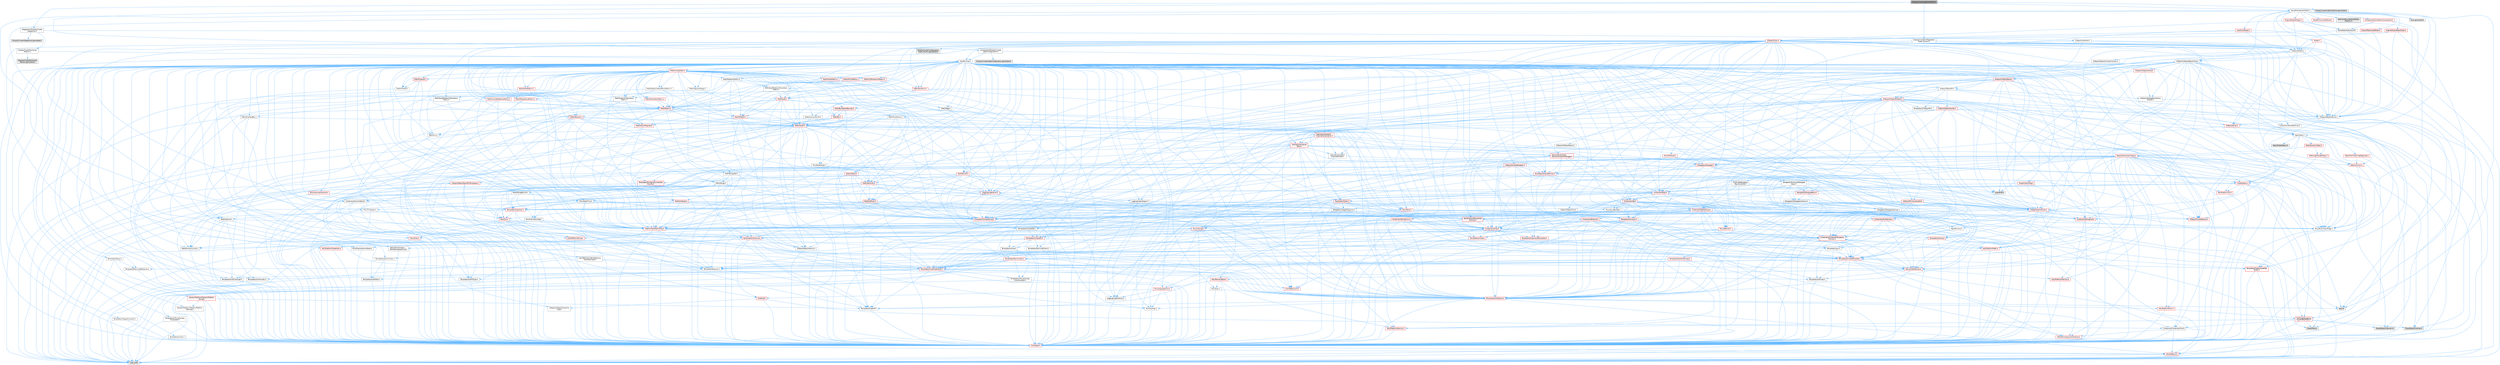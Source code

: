 digraph "DisplayClusterLightCardActor.h"
{
 // INTERACTIVE_SVG=YES
 // LATEX_PDF_SIZE
  bgcolor="transparent";
  edge [fontname=Helvetica,fontsize=10,labelfontname=Helvetica,labelfontsize=10];
  node [fontname=Helvetica,fontsize=10,shape=box,height=0.2,width=0.4];
  Node1 [id="Node000001",label="DisplayClusterLightCardActor.h",height=0.2,width=0.4,color="gray40", fillcolor="grey60", style="filled", fontcolor="black",tooltip=" "];
  Node1 -> Node2 [id="edge1_Node000001_Node000002",color="steelblue1",style="solid",tooltip=" "];
  Node2 [id="Node000002",label="Components/DisplayCluster\lLabelConfiguration.h",height=0.2,width=0.4,color="grey40", fillcolor="white", style="filled",URL="$d5/d0c/DisplayClusterLabelConfiguration_8h.html",tooltip=" "];
  Node2 -> Node3 [id="edge2_Node000002_Node000003",color="steelblue1",style="solid",tooltip=" "];
  Node3 [id="Node000003",label="CoreMinimal.h",height=0.2,width=0.4,color="grey40", fillcolor="white", style="filled",URL="$d7/d67/CoreMinimal_8h.html",tooltip=" "];
  Node3 -> Node4 [id="edge3_Node000003_Node000004",color="steelblue1",style="solid",tooltip=" "];
  Node4 [id="Node000004",label="CoreTypes.h",height=0.2,width=0.4,color="red", fillcolor="#FFF0F0", style="filled",URL="$dc/dec/CoreTypes_8h.html",tooltip=" "];
  Node4 -> Node5 [id="edge4_Node000004_Node000005",color="steelblue1",style="solid",tooltip=" "];
  Node5 [id="Node000005",label="HAL/Platform.h",height=0.2,width=0.4,color="red", fillcolor="#FFF0F0", style="filled",URL="$d9/dd0/Platform_8h.html",tooltip=" "];
  Node5 -> Node8 [id="edge5_Node000005_Node000008",color="steelblue1",style="solid",tooltip=" "];
  Node8 [id="Node000008",label="type_traits",height=0.2,width=0.4,color="grey60", fillcolor="#E0E0E0", style="filled",tooltip=" "];
  Node3 -> Node18 [id="edge6_Node000003_Node000018",color="steelblue1",style="solid",tooltip=" "];
  Node18 [id="Node000018",label="CoreFwd.h",height=0.2,width=0.4,color="red", fillcolor="#FFF0F0", style="filled",URL="$d1/d1e/CoreFwd_8h.html",tooltip=" "];
  Node18 -> Node4 [id="edge7_Node000018_Node000004",color="steelblue1",style="solid",tooltip=" "];
  Node18 -> Node19 [id="edge8_Node000018_Node000019",color="steelblue1",style="solid",tooltip=" "];
  Node19 [id="Node000019",label="Containers/ContainersFwd.h",height=0.2,width=0.4,color="grey40", fillcolor="white", style="filled",URL="$d4/d0a/ContainersFwd_8h.html",tooltip=" "];
  Node19 -> Node5 [id="edge9_Node000019_Node000005",color="steelblue1",style="solid",tooltip=" "];
  Node19 -> Node4 [id="edge10_Node000019_Node000004",color="steelblue1",style="solid",tooltip=" "];
  Node19 -> Node20 [id="edge11_Node000019_Node000020",color="steelblue1",style="solid",tooltip=" "];
  Node20 [id="Node000020",label="Traits/IsContiguousContainer.h",height=0.2,width=0.4,color="red", fillcolor="#FFF0F0", style="filled",URL="$d5/d3c/IsContiguousContainer_8h.html",tooltip=" "];
  Node20 -> Node4 [id="edge12_Node000020_Node000004",color="steelblue1",style="solid",tooltip=" "];
  Node18 -> Node24 [id="edge13_Node000018_Node000024",color="steelblue1",style="solid",tooltip=" "];
  Node24 [id="Node000024",label="UObject/UObjectHierarchy\lFwd.h",height=0.2,width=0.4,color="grey40", fillcolor="white", style="filled",URL="$d3/d13/UObjectHierarchyFwd_8h.html",tooltip=" "];
  Node3 -> Node24 [id="edge14_Node000003_Node000024",color="steelblue1",style="solid",tooltip=" "];
  Node3 -> Node19 [id="edge15_Node000003_Node000019",color="steelblue1",style="solid",tooltip=" "];
  Node3 -> Node25 [id="edge16_Node000003_Node000025",color="steelblue1",style="solid",tooltip=" "];
  Node25 [id="Node000025",label="Misc/VarArgs.h",height=0.2,width=0.4,color="grey40", fillcolor="white", style="filled",URL="$d5/d6f/VarArgs_8h.html",tooltip=" "];
  Node25 -> Node4 [id="edge17_Node000025_Node000004",color="steelblue1",style="solid",tooltip=" "];
  Node3 -> Node26 [id="edge18_Node000003_Node000026",color="steelblue1",style="solid",tooltip=" "];
  Node26 [id="Node000026",label="Logging/LogVerbosity.h",height=0.2,width=0.4,color="grey40", fillcolor="white", style="filled",URL="$d2/d8f/LogVerbosity_8h.html",tooltip=" "];
  Node26 -> Node4 [id="edge19_Node000026_Node000004",color="steelblue1",style="solid",tooltip=" "];
  Node3 -> Node27 [id="edge20_Node000003_Node000027",color="steelblue1",style="solid",tooltip=" "];
  Node27 [id="Node000027",label="Misc/OutputDevice.h",height=0.2,width=0.4,color="red", fillcolor="#FFF0F0", style="filled",URL="$d7/d32/OutputDevice_8h.html",tooltip=" "];
  Node27 -> Node18 [id="edge21_Node000027_Node000018",color="steelblue1",style="solid",tooltip=" "];
  Node27 -> Node4 [id="edge22_Node000027_Node000004",color="steelblue1",style="solid",tooltip=" "];
  Node27 -> Node26 [id="edge23_Node000027_Node000026",color="steelblue1",style="solid",tooltip=" "];
  Node27 -> Node25 [id="edge24_Node000027_Node000025",color="steelblue1",style="solid",tooltip=" "];
  Node3 -> Node33 [id="edge25_Node000003_Node000033",color="steelblue1",style="solid",tooltip=" "];
  Node33 [id="Node000033",label="HAL/PlatformCrt.h",height=0.2,width=0.4,color="red", fillcolor="#FFF0F0", style="filled",URL="$d8/d75/PlatformCrt_8h.html",tooltip=" "];
  Node3 -> Node43 [id="edge26_Node000003_Node000043",color="steelblue1",style="solid",tooltip=" "];
  Node43 [id="Node000043",label="HAL/PlatformMisc.h",height=0.2,width=0.4,color="red", fillcolor="#FFF0F0", style="filled",URL="$d0/df5/PlatformMisc_8h.html",tooltip=" "];
  Node43 -> Node4 [id="edge27_Node000043_Node000004",color="steelblue1",style="solid",tooltip=" "];
  Node43 -> Node54 [id="edge28_Node000043_Node000054",color="steelblue1",style="solid",tooltip=" "];
  Node54 [id="Node000054",label="ProfilingDebugging\l/CpuProfilerTrace.h",height=0.2,width=0.4,color="red", fillcolor="#FFF0F0", style="filled",URL="$da/dcb/CpuProfilerTrace_8h.html",tooltip=" "];
  Node54 -> Node4 [id="edge29_Node000054_Node000004",color="steelblue1",style="solid",tooltip=" "];
  Node54 -> Node19 [id="edge30_Node000054_Node000019",color="steelblue1",style="solid",tooltip=" "];
  Node54 -> Node55 [id="edge31_Node000054_Node000055",color="steelblue1",style="solid",tooltip=" "];
  Node55 [id="Node000055",label="HAL/PlatformAtomics.h",height=0.2,width=0.4,color="red", fillcolor="#FFF0F0", style="filled",URL="$d3/d36/PlatformAtomics_8h.html",tooltip=" "];
  Node55 -> Node4 [id="edge32_Node000055_Node000004",color="steelblue1",style="solid",tooltip=" "];
  Node54 -> Node59 [id="edge33_Node000054_Node000059",color="steelblue1",style="solid",tooltip=" "];
  Node59 [id="Node000059",label="Trace/Detail/Channel.h",height=0.2,width=0.4,color="grey60", fillcolor="#E0E0E0", style="filled",tooltip=" "];
  Node54 -> Node60 [id="edge34_Node000054_Node000060",color="steelblue1",style="solid",tooltip=" "];
  Node60 [id="Node000060",label="Trace/Detail/Channel.inl",height=0.2,width=0.4,color="grey60", fillcolor="#E0E0E0", style="filled",tooltip=" "];
  Node54 -> Node61 [id="edge35_Node000054_Node000061",color="steelblue1",style="solid",tooltip=" "];
  Node61 [id="Node000061",label="Trace/Trace.h",height=0.2,width=0.4,color="grey60", fillcolor="#E0E0E0", style="filled",tooltip=" "];
  Node3 -> Node62 [id="edge36_Node000003_Node000062",color="steelblue1",style="solid",tooltip=" "];
  Node62 [id="Node000062",label="Misc/AssertionMacros.h",height=0.2,width=0.4,color="red", fillcolor="#FFF0F0", style="filled",URL="$d0/dfa/AssertionMacros_8h.html",tooltip=" "];
  Node62 -> Node4 [id="edge37_Node000062_Node000004",color="steelblue1",style="solid",tooltip=" "];
  Node62 -> Node5 [id="edge38_Node000062_Node000005",color="steelblue1",style="solid",tooltip=" "];
  Node62 -> Node43 [id="edge39_Node000062_Node000043",color="steelblue1",style="solid",tooltip=" "];
  Node62 -> Node63 [id="edge40_Node000062_Node000063",color="steelblue1",style="solid",tooltip=" "];
  Node63 [id="Node000063",label="Templates/EnableIf.h",height=0.2,width=0.4,color="grey40", fillcolor="white", style="filled",URL="$d7/d60/EnableIf_8h.html",tooltip=" "];
  Node63 -> Node4 [id="edge41_Node000063_Node000004",color="steelblue1",style="solid",tooltip=" "];
  Node62 -> Node25 [id="edge42_Node000062_Node000025",color="steelblue1",style="solid",tooltip=" "];
  Node62 -> Node70 [id="edge43_Node000062_Node000070",color="steelblue1",style="solid",tooltip=" "];
  Node70 [id="Node000070",label="atomic",height=0.2,width=0.4,color="grey60", fillcolor="#E0E0E0", style="filled",tooltip=" "];
  Node3 -> Node71 [id="edge44_Node000003_Node000071",color="steelblue1",style="solid",tooltip=" "];
  Node71 [id="Node000071",label="Templates/IsPointer.h",height=0.2,width=0.4,color="grey40", fillcolor="white", style="filled",URL="$d7/d05/IsPointer_8h.html",tooltip=" "];
  Node71 -> Node4 [id="edge45_Node000071_Node000004",color="steelblue1",style="solid",tooltip=" "];
  Node3 -> Node72 [id="edge46_Node000003_Node000072",color="steelblue1",style="solid",tooltip=" "];
  Node72 [id="Node000072",label="HAL/PlatformMemory.h",height=0.2,width=0.4,color="red", fillcolor="#FFF0F0", style="filled",URL="$de/d68/PlatformMemory_8h.html",tooltip=" "];
  Node72 -> Node4 [id="edge47_Node000072_Node000004",color="steelblue1",style="solid",tooltip=" "];
  Node3 -> Node55 [id="edge48_Node000003_Node000055",color="steelblue1",style="solid",tooltip=" "];
  Node3 -> Node77 [id="edge49_Node000003_Node000077",color="steelblue1",style="solid",tooltip=" "];
  Node77 [id="Node000077",label="Misc/Exec.h",height=0.2,width=0.4,color="grey40", fillcolor="white", style="filled",URL="$de/ddb/Exec_8h.html",tooltip=" "];
  Node77 -> Node4 [id="edge50_Node000077_Node000004",color="steelblue1",style="solid",tooltip=" "];
  Node77 -> Node62 [id="edge51_Node000077_Node000062",color="steelblue1",style="solid",tooltip=" "];
  Node3 -> Node78 [id="edge52_Node000003_Node000078",color="steelblue1",style="solid",tooltip=" "];
  Node78 [id="Node000078",label="HAL/MemoryBase.h",height=0.2,width=0.4,color="red", fillcolor="#FFF0F0", style="filled",URL="$d6/d9f/MemoryBase_8h.html",tooltip=" "];
  Node78 -> Node4 [id="edge53_Node000078_Node000004",color="steelblue1",style="solid",tooltip=" "];
  Node78 -> Node55 [id="edge54_Node000078_Node000055",color="steelblue1",style="solid",tooltip=" "];
  Node78 -> Node33 [id="edge55_Node000078_Node000033",color="steelblue1",style="solid",tooltip=" "];
  Node78 -> Node77 [id="edge56_Node000078_Node000077",color="steelblue1",style="solid",tooltip=" "];
  Node78 -> Node27 [id="edge57_Node000078_Node000027",color="steelblue1",style="solid",tooltip=" "];
  Node3 -> Node88 [id="edge58_Node000003_Node000088",color="steelblue1",style="solid",tooltip=" "];
  Node88 [id="Node000088",label="HAL/UnrealMemory.h",height=0.2,width=0.4,color="red", fillcolor="#FFF0F0", style="filled",URL="$d9/d96/UnrealMemory_8h.html",tooltip=" "];
  Node88 -> Node4 [id="edge59_Node000088_Node000004",color="steelblue1",style="solid",tooltip=" "];
  Node88 -> Node78 [id="edge60_Node000088_Node000078",color="steelblue1",style="solid",tooltip=" "];
  Node88 -> Node72 [id="edge61_Node000088_Node000072",color="steelblue1",style="solid",tooltip=" "];
  Node88 -> Node71 [id="edge62_Node000088_Node000071",color="steelblue1",style="solid",tooltip=" "];
  Node3 -> Node90 [id="edge63_Node000003_Node000090",color="steelblue1",style="solid",tooltip=" "];
  Node90 [id="Node000090",label="Templates/IsArithmetic.h",height=0.2,width=0.4,color="grey40", fillcolor="white", style="filled",URL="$d2/d5d/IsArithmetic_8h.html",tooltip=" "];
  Node90 -> Node4 [id="edge64_Node000090_Node000004",color="steelblue1",style="solid",tooltip=" "];
  Node3 -> Node84 [id="edge65_Node000003_Node000084",color="steelblue1",style="solid",tooltip=" "];
  Node84 [id="Node000084",label="Templates/AndOrNot.h",height=0.2,width=0.4,color="grey40", fillcolor="white", style="filled",URL="$db/d0a/AndOrNot_8h.html",tooltip=" "];
  Node84 -> Node4 [id="edge66_Node000084_Node000004",color="steelblue1",style="solid",tooltip=" "];
  Node3 -> Node91 [id="edge67_Node000003_Node000091",color="steelblue1",style="solid",tooltip=" "];
  Node91 [id="Node000091",label="Templates/IsPODType.h",height=0.2,width=0.4,color="grey40", fillcolor="white", style="filled",URL="$d7/db1/IsPODType_8h.html",tooltip=" "];
  Node91 -> Node4 [id="edge68_Node000091_Node000004",color="steelblue1",style="solid",tooltip=" "];
  Node3 -> Node92 [id="edge69_Node000003_Node000092",color="steelblue1",style="solid",tooltip=" "];
  Node92 [id="Node000092",label="Templates/IsUECoreType.h",height=0.2,width=0.4,color="grey40", fillcolor="white", style="filled",URL="$d1/db8/IsUECoreType_8h.html",tooltip=" "];
  Node92 -> Node4 [id="edge70_Node000092_Node000004",color="steelblue1",style="solid",tooltip=" "];
  Node92 -> Node8 [id="edge71_Node000092_Node000008",color="steelblue1",style="solid",tooltip=" "];
  Node3 -> Node85 [id="edge72_Node000003_Node000085",color="steelblue1",style="solid",tooltip=" "];
  Node85 [id="Node000085",label="Templates/IsTriviallyCopy\lConstructible.h",height=0.2,width=0.4,color="grey40", fillcolor="white", style="filled",URL="$d3/d78/IsTriviallyCopyConstructible_8h.html",tooltip=" "];
  Node85 -> Node4 [id="edge73_Node000085_Node000004",color="steelblue1",style="solid",tooltip=" "];
  Node85 -> Node8 [id="edge74_Node000085_Node000008",color="steelblue1",style="solid",tooltip=" "];
  Node3 -> Node93 [id="edge75_Node000003_Node000093",color="steelblue1",style="solid",tooltip=" "];
  Node93 [id="Node000093",label="Templates/UnrealTypeTraits.h",height=0.2,width=0.4,color="red", fillcolor="#FFF0F0", style="filled",URL="$d2/d2d/UnrealTypeTraits_8h.html",tooltip=" "];
  Node93 -> Node4 [id="edge76_Node000093_Node000004",color="steelblue1",style="solid",tooltip=" "];
  Node93 -> Node71 [id="edge77_Node000093_Node000071",color="steelblue1",style="solid",tooltip=" "];
  Node93 -> Node62 [id="edge78_Node000093_Node000062",color="steelblue1",style="solid",tooltip=" "];
  Node93 -> Node84 [id="edge79_Node000093_Node000084",color="steelblue1",style="solid",tooltip=" "];
  Node93 -> Node63 [id="edge80_Node000093_Node000063",color="steelblue1",style="solid",tooltip=" "];
  Node93 -> Node90 [id="edge81_Node000093_Node000090",color="steelblue1",style="solid",tooltip=" "];
  Node93 -> Node91 [id="edge82_Node000093_Node000091",color="steelblue1",style="solid",tooltip=" "];
  Node93 -> Node92 [id="edge83_Node000093_Node000092",color="steelblue1",style="solid",tooltip=" "];
  Node93 -> Node85 [id="edge84_Node000093_Node000085",color="steelblue1",style="solid",tooltip=" "];
  Node3 -> Node63 [id="edge85_Node000003_Node000063",color="steelblue1",style="solid",tooltip=" "];
  Node3 -> Node95 [id="edge86_Node000003_Node000095",color="steelblue1",style="solid",tooltip=" "];
  Node95 [id="Node000095",label="Templates/RemoveReference.h",height=0.2,width=0.4,color="grey40", fillcolor="white", style="filled",URL="$da/dbe/RemoveReference_8h.html",tooltip=" "];
  Node95 -> Node4 [id="edge87_Node000095_Node000004",color="steelblue1",style="solid",tooltip=" "];
  Node3 -> Node96 [id="edge88_Node000003_Node000096",color="steelblue1",style="solid",tooltip=" "];
  Node96 [id="Node000096",label="Templates/IntegralConstant.h",height=0.2,width=0.4,color="grey40", fillcolor="white", style="filled",URL="$db/d1b/IntegralConstant_8h.html",tooltip=" "];
  Node96 -> Node4 [id="edge89_Node000096_Node000004",color="steelblue1",style="solid",tooltip=" "];
  Node3 -> Node97 [id="edge90_Node000003_Node000097",color="steelblue1",style="solid",tooltip=" "];
  Node97 [id="Node000097",label="Templates/IsClass.h",height=0.2,width=0.4,color="grey40", fillcolor="white", style="filled",URL="$db/dcb/IsClass_8h.html",tooltip=" "];
  Node97 -> Node4 [id="edge91_Node000097_Node000004",color="steelblue1",style="solid",tooltip=" "];
  Node3 -> Node98 [id="edge92_Node000003_Node000098",color="steelblue1",style="solid",tooltip=" "];
  Node98 [id="Node000098",label="Templates/TypeCompatible\lBytes.h",height=0.2,width=0.4,color="red", fillcolor="#FFF0F0", style="filled",URL="$df/d0a/TypeCompatibleBytes_8h.html",tooltip=" "];
  Node98 -> Node4 [id="edge93_Node000098_Node000004",color="steelblue1",style="solid",tooltip=" "];
  Node98 -> Node8 [id="edge94_Node000098_Node000008",color="steelblue1",style="solid",tooltip=" "];
  Node3 -> Node20 [id="edge95_Node000003_Node000020",color="steelblue1",style="solid",tooltip=" "];
  Node3 -> Node99 [id="edge96_Node000003_Node000099",color="steelblue1",style="solid",tooltip=" "];
  Node99 [id="Node000099",label="Templates/UnrealTemplate.h",height=0.2,width=0.4,color="red", fillcolor="#FFF0F0", style="filled",URL="$d4/d24/UnrealTemplate_8h.html",tooltip=" "];
  Node99 -> Node4 [id="edge97_Node000099_Node000004",color="steelblue1",style="solid",tooltip=" "];
  Node99 -> Node71 [id="edge98_Node000099_Node000071",color="steelblue1",style="solid",tooltip=" "];
  Node99 -> Node88 [id="edge99_Node000099_Node000088",color="steelblue1",style="solid",tooltip=" "];
  Node99 -> Node93 [id="edge100_Node000099_Node000093",color="steelblue1",style="solid",tooltip=" "];
  Node99 -> Node95 [id="edge101_Node000099_Node000095",color="steelblue1",style="solid",tooltip=" "];
  Node99 -> Node65 [id="edge102_Node000099_Node000065",color="steelblue1",style="solid",tooltip=" "];
  Node65 [id="Node000065",label="Templates/Requires.h",height=0.2,width=0.4,color="grey40", fillcolor="white", style="filled",URL="$dc/d96/Requires_8h.html",tooltip=" "];
  Node65 -> Node63 [id="edge103_Node000065_Node000063",color="steelblue1",style="solid",tooltip=" "];
  Node65 -> Node8 [id="edge104_Node000065_Node000008",color="steelblue1",style="solid",tooltip=" "];
  Node99 -> Node98 [id="edge105_Node000099_Node000098",color="steelblue1",style="solid",tooltip=" "];
  Node99 -> Node20 [id="edge106_Node000099_Node000020",color="steelblue1",style="solid",tooltip=" "];
  Node99 -> Node8 [id="edge107_Node000099_Node000008",color="steelblue1",style="solid",tooltip=" "];
  Node3 -> Node48 [id="edge108_Node000003_Node000048",color="steelblue1",style="solid",tooltip=" "];
  Node48 [id="Node000048",label="Math/NumericLimits.h",height=0.2,width=0.4,color="grey40", fillcolor="white", style="filled",URL="$df/d1b/NumericLimits_8h.html",tooltip=" "];
  Node48 -> Node4 [id="edge109_Node000048_Node000004",color="steelblue1",style="solid",tooltip=" "];
  Node3 -> Node103 [id="edge110_Node000003_Node000103",color="steelblue1",style="solid",tooltip=" "];
  Node103 [id="Node000103",label="HAL/PlatformMath.h",height=0.2,width=0.4,color="red", fillcolor="#FFF0F0", style="filled",URL="$dc/d53/PlatformMath_8h.html",tooltip=" "];
  Node103 -> Node4 [id="edge111_Node000103_Node000004",color="steelblue1",style="solid",tooltip=" "];
  Node3 -> Node86 [id="edge112_Node000003_Node000086",color="steelblue1",style="solid",tooltip=" "];
  Node86 [id="Node000086",label="Templates/IsTriviallyCopy\lAssignable.h",height=0.2,width=0.4,color="grey40", fillcolor="white", style="filled",URL="$d2/df2/IsTriviallyCopyAssignable_8h.html",tooltip=" "];
  Node86 -> Node4 [id="edge113_Node000086_Node000004",color="steelblue1",style="solid",tooltip=" "];
  Node86 -> Node8 [id="edge114_Node000086_Node000008",color="steelblue1",style="solid",tooltip=" "];
  Node3 -> Node111 [id="edge115_Node000003_Node000111",color="steelblue1",style="solid",tooltip=" "];
  Node111 [id="Node000111",label="Templates/MemoryOps.h",height=0.2,width=0.4,color="red", fillcolor="#FFF0F0", style="filled",URL="$db/dea/MemoryOps_8h.html",tooltip=" "];
  Node111 -> Node4 [id="edge116_Node000111_Node000004",color="steelblue1",style="solid",tooltip=" "];
  Node111 -> Node88 [id="edge117_Node000111_Node000088",color="steelblue1",style="solid",tooltip=" "];
  Node111 -> Node86 [id="edge118_Node000111_Node000086",color="steelblue1",style="solid",tooltip=" "];
  Node111 -> Node85 [id="edge119_Node000111_Node000085",color="steelblue1",style="solid",tooltip=" "];
  Node111 -> Node65 [id="edge120_Node000111_Node000065",color="steelblue1",style="solid",tooltip=" "];
  Node111 -> Node93 [id="edge121_Node000111_Node000093",color="steelblue1",style="solid",tooltip=" "];
  Node111 -> Node8 [id="edge122_Node000111_Node000008",color="steelblue1",style="solid",tooltip=" "];
  Node3 -> Node112 [id="edge123_Node000003_Node000112",color="steelblue1",style="solid",tooltip=" "];
  Node112 [id="Node000112",label="Containers/ContainerAllocation\lPolicies.h",height=0.2,width=0.4,color="red", fillcolor="#FFF0F0", style="filled",URL="$d7/dff/ContainerAllocationPolicies_8h.html",tooltip=" "];
  Node112 -> Node4 [id="edge124_Node000112_Node000004",color="steelblue1",style="solid",tooltip=" "];
  Node112 -> Node112 [id="edge125_Node000112_Node000112",color="steelblue1",style="solid",tooltip=" "];
  Node112 -> Node103 [id="edge126_Node000112_Node000103",color="steelblue1",style="solid",tooltip=" "];
  Node112 -> Node88 [id="edge127_Node000112_Node000088",color="steelblue1",style="solid",tooltip=" "];
  Node112 -> Node48 [id="edge128_Node000112_Node000048",color="steelblue1",style="solid",tooltip=" "];
  Node112 -> Node62 [id="edge129_Node000112_Node000062",color="steelblue1",style="solid",tooltip=" "];
  Node112 -> Node111 [id="edge130_Node000112_Node000111",color="steelblue1",style="solid",tooltip=" "];
  Node112 -> Node98 [id="edge131_Node000112_Node000098",color="steelblue1",style="solid",tooltip=" "];
  Node112 -> Node8 [id="edge132_Node000112_Node000008",color="steelblue1",style="solid",tooltip=" "];
  Node3 -> Node115 [id="edge133_Node000003_Node000115",color="steelblue1",style="solid",tooltip=" "];
  Node115 [id="Node000115",label="Templates/IsEnumClass.h",height=0.2,width=0.4,color="grey40", fillcolor="white", style="filled",URL="$d7/d15/IsEnumClass_8h.html",tooltip=" "];
  Node115 -> Node4 [id="edge134_Node000115_Node000004",color="steelblue1",style="solid",tooltip=" "];
  Node115 -> Node84 [id="edge135_Node000115_Node000084",color="steelblue1",style="solid",tooltip=" "];
  Node3 -> Node116 [id="edge136_Node000003_Node000116",color="steelblue1",style="solid",tooltip=" "];
  Node116 [id="Node000116",label="HAL/PlatformProperties.h",height=0.2,width=0.4,color="red", fillcolor="#FFF0F0", style="filled",URL="$d9/db0/PlatformProperties_8h.html",tooltip=" "];
  Node116 -> Node4 [id="edge137_Node000116_Node000004",color="steelblue1",style="solid",tooltip=" "];
  Node3 -> Node119 [id="edge138_Node000003_Node000119",color="steelblue1",style="solid",tooltip=" "];
  Node119 [id="Node000119",label="Misc/EngineVersionBase.h",height=0.2,width=0.4,color="grey40", fillcolor="white", style="filled",URL="$d5/d2b/EngineVersionBase_8h.html",tooltip=" "];
  Node119 -> Node4 [id="edge139_Node000119_Node000004",color="steelblue1",style="solid",tooltip=" "];
  Node3 -> Node120 [id="edge140_Node000003_Node000120",color="steelblue1",style="solid",tooltip=" "];
  Node120 [id="Node000120",label="Internationalization\l/TextNamespaceFwd.h",height=0.2,width=0.4,color="grey40", fillcolor="white", style="filled",URL="$d8/d97/TextNamespaceFwd_8h.html",tooltip=" "];
  Node120 -> Node4 [id="edge141_Node000120_Node000004",color="steelblue1",style="solid",tooltip=" "];
  Node3 -> Node121 [id="edge142_Node000003_Node000121",color="steelblue1",style="solid",tooltip=" "];
  Node121 [id="Node000121",label="Serialization/Archive.h",height=0.2,width=0.4,color="red", fillcolor="#FFF0F0", style="filled",URL="$d7/d3b/Archive_8h.html",tooltip=" "];
  Node121 -> Node18 [id="edge143_Node000121_Node000018",color="steelblue1",style="solid",tooltip=" "];
  Node121 -> Node4 [id="edge144_Node000121_Node000004",color="steelblue1",style="solid",tooltip=" "];
  Node121 -> Node116 [id="edge145_Node000121_Node000116",color="steelblue1",style="solid",tooltip=" "];
  Node121 -> Node120 [id="edge146_Node000121_Node000120",color="steelblue1",style="solid",tooltip=" "];
  Node121 -> Node62 [id="edge147_Node000121_Node000062",color="steelblue1",style="solid",tooltip=" "];
  Node121 -> Node119 [id="edge148_Node000121_Node000119",color="steelblue1",style="solid",tooltip=" "];
  Node121 -> Node25 [id="edge149_Node000121_Node000025",color="steelblue1",style="solid",tooltip=" "];
  Node121 -> Node63 [id="edge150_Node000121_Node000063",color="steelblue1",style="solid",tooltip=" "];
  Node121 -> Node115 [id="edge151_Node000121_Node000115",color="steelblue1",style="solid",tooltip=" "];
  Node121 -> Node99 [id="edge152_Node000121_Node000099",color="steelblue1",style="solid",tooltip=" "];
  Node121 -> Node124 [id="edge153_Node000121_Node000124",color="steelblue1",style="solid",tooltip=" "];
  Node124 [id="Node000124",label="UObject/ObjectVersion.h",height=0.2,width=0.4,color="grey40", fillcolor="white", style="filled",URL="$da/d63/ObjectVersion_8h.html",tooltip=" "];
  Node124 -> Node4 [id="edge154_Node000124_Node000004",color="steelblue1",style="solid",tooltip=" "];
  Node3 -> Node125 [id="edge155_Node000003_Node000125",color="steelblue1",style="solid",tooltip=" "];
  Node125 [id="Node000125",label="Templates/Less.h",height=0.2,width=0.4,color="grey40", fillcolor="white", style="filled",URL="$de/dc8/Less_8h.html",tooltip=" "];
  Node125 -> Node4 [id="edge156_Node000125_Node000004",color="steelblue1",style="solid",tooltip=" "];
  Node125 -> Node99 [id="edge157_Node000125_Node000099",color="steelblue1",style="solid",tooltip=" "];
  Node3 -> Node126 [id="edge158_Node000003_Node000126",color="steelblue1",style="solid",tooltip=" "];
  Node126 [id="Node000126",label="Templates/Sorting.h",height=0.2,width=0.4,color="red", fillcolor="#FFF0F0", style="filled",URL="$d3/d9e/Sorting_8h.html",tooltip=" "];
  Node126 -> Node4 [id="edge159_Node000126_Node000004",color="steelblue1",style="solid",tooltip=" "];
  Node126 -> Node103 [id="edge160_Node000126_Node000103",color="steelblue1",style="solid",tooltip=" "];
  Node126 -> Node125 [id="edge161_Node000126_Node000125",color="steelblue1",style="solid",tooltip=" "];
  Node3 -> Node137 [id="edge162_Node000003_Node000137",color="steelblue1",style="solid",tooltip=" "];
  Node137 [id="Node000137",label="Misc/Char.h",height=0.2,width=0.4,color="red", fillcolor="#FFF0F0", style="filled",URL="$d0/d58/Char_8h.html",tooltip=" "];
  Node137 -> Node4 [id="edge163_Node000137_Node000004",color="steelblue1",style="solid",tooltip=" "];
  Node137 -> Node8 [id="edge164_Node000137_Node000008",color="steelblue1",style="solid",tooltip=" "];
  Node3 -> Node140 [id="edge165_Node000003_Node000140",color="steelblue1",style="solid",tooltip=" "];
  Node140 [id="Node000140",label="GenericPlatform/GenericPlatform\lStricmp.h",height=0.2,width=0.4,color="grey40", fillcolor="white", style="filled",URL="$d2/d86/GenericPlatformStricmp_8h.html",tooltip=" "];
  Node140 -> Node4 [id="edge166_Node000140_Node000004",color="steelblue1",style="solid",tooltip=" "];
  Node3 -> Node141 [id="edge167_Node000003_Node000141",color="steelblue1",style="solid",tooltip=" "];
  Node141 [id="Node000141",label="GenericPlatform/GenericPlatform\lString.h",height=0.2,width=0.4,color="red", fillcolor="#FFF0F0", style="filled",URL="$dd/d20/GenericPlatformString_8h.html",tooltip=" "];
  Node141 -> Node4 [id="edge168_Node000141_Node000004",color="steelblue1",style="solid",tooltip=" "];
  Node141 -> Node140 [id="edge169_Node000141_Node000140",color="steelblue1",style="solid",tooltip=" "];
  Node141 -> Node63 [id="edge170_Node000141_Node000063",color="steelblue1",style="solid",tooltip=" "];
  Node141 -> Node8 [id="edge171_Node000141_Node000008",color="steelblue1",style="solid",tooltip=" "];
  Node3 -> Node74 [id="edge172_Node000003_Node000074",color="steelblue1",style="solid",tooltip=" "];
  Node74 [id="Node000074",label="HAL/PlatformString.h",height=0.2,width=0.4,color="red", fillcolor="#FFF0F0", style="filled",URL="$db/db5/PlatformString_8h.html",tooltip=" "];
  Node74 -> Node4 [id="edge173_Node000074_Node000004",color="steelblue1",style="solid",tooltip=" "];
  Node3 -> Node144 [id="edge174_Node000003_Node000144",color="steelblue1",style="solid",tooltip=" "];
  Node144 [id="Node000144",label="Misc/CString.h",height=0.2,width=0.4,color="red", fillcolor="#FFF0F0", style="filled",URL="$d2/d49/CString_8h.html",tooltip=" "];
  Node144 -> Node4 [id="edge175_Node000144_Node000004",color="steelblue1",style="solid",tooltip=" "];
  Node144 -> Node33 [id="edge176_Node000144_Node000033",color="steelblue1",style="solid",tooltip=" "];
  Node144 -> Node74 [id="edge177_Node000144_Node000074",color="steelblue1",style="solid",tooltip=" "];
  Node144 -> Node62 [id="edge178_Node000144_Node000062",color="steelblue1",style="solid",tooltip=" "];
  Node144 -> Node137 [id="edge179_Node000144_Node000137",color="steelblue1",style="solid",tooltip=" "];
  Node144 -> Node25 [id="edge180_Node000144_Node000025",color="steelblue1",style="solid",tooltip=" "];
  Node3 -> Node145 [id="edge181_Node000003_Node000145",color="steelblue1",style="solid",tooltip=" "];
  Node145 [id="Node000145",label="Misc/Crc.h",height=0.2,width=0.4,color="red", fillcolor="#FFF0F0", style="filled",URL="$d4/dd2/Crc_8h.html",tooltip=" "];
  Node145 -> Node4 [id="edge182_Node000145_Node000004",color="steelblue1",style="solid",tooltip=" "];
  Node145 -> Node74 [id="edge183_Node000145_Node000074",color="steelblue1",style="solid",tooltip=" "];
  Node145 -> Node62 [id="edge184_Node000145_Node000062",color="steelblue1",style="solid",tooltip=" "];
  Node145 -> Node144 [id="edge185_Node000145_Node000144",color="steelblue1",style="solid",tooltip=" "];
  Node145 -> Node137 [id="edge186_Node000145_Node000137",color="steelblue1",style="solid",tooltip=" "];
  Node145 -> Node93 [id="edge187_Node000145_Node000093",color="steelblue1",style="solid",tooltip=" "];
  Node3 -> Node136 [id="edge188_Node000003_Node000136",color="steelblue1",style="solid",tooltip=" "];
  Node136 [id="Node000136",label="Math/UnrealMathUtility.h",height=0.2,width=0.4,color="red", fillcolor="#FFF0F0", style="filled",URL="$db/db8/UnrealMathUtility_8h.html",tooltip=" "];
  Node136 -> Node4 [id="edge189_Node000136_Node000004",color="steelblue1",style="solid",tooltip=" "];
  Node136 -> Node62 [id="edge190_Node000136_Node000062",color="steelblue1",style="solid",tooltip=" "];
  Node136 -> Node103 [id="edge191_Node000136_Node000103",color="steelblue1",style="solid",tooltip=" "];
  Node136 -> Node65 [id="edge192_Node000136_Node000065",color="steelblue1",style="solid",tooltip=" "];
  Node3 -> Node146 [id="edge193_Node000003_Node000146",color="steelblue1",style="solid",tooltip=" "];
  Node146 [id="Node000146",label="Containers/UnrealString.h",height=0.2,width=0.4,color="red", fillcolor="#FFF0F0", style="filled",URL="$d5/dba/UnrealString_8h.html",tooltip=" "];
  Node3 -> Node150 [id="edge194_Node000003_Node000150",color="steelblue1",style="solid",tooltip=" "];
  Node150 [id="Node000150",label="Containers/Array.h",height=0.2,width=0.4,color="red", fillcolor="#FFF0F0", style="filled",URL="$df/dd0/Array_8h.html",tooltip=" "];
  Node150 -> Node4 [id="edge195_Node000150_Node000004",color="steelblue1",style="solid",tooltip=" "];
  Node150 -> Node62 [id="edge196_Node000150_Node000062",color="steelblue1",style="solid",tooltip=" "];
  Node150 -> Node88 [id="edge197_Node000150_Node000088",color="steelblue1",style="solid",tooltip=" "];
  Node150 -> Node93 [id="edge198_Node000150_Node000093",color="steelblue1",style="solid",tooltip=" "];
  Node150 -> Node99 [id="edge199_Node000150_Node000099",color="steelblue1",style="solid",tooltip=" "];
  Node150 -> Node112 [id="edge200_Node000150_Node000112",color="steelblue1",style="solid",tooltip=" "];
  Node150 -> Node121 [id="edge201_Node000150_Node000121",color="steelblue1",style="solid",tooltip=" "];
  Node150 -> Node129 [id="edge202_Node000150_Node000129",color="steelblue1",style="solid",tooltip=" "];
  Node129 [id="Node000129",label="Templates/Invoke.h",height=0.2,width=0.4,color="red", fillcolor="#FFF0F0", style="filled",URL="$d7/deb/Invoke_8h.html",tooltip=" "];
  Node129 -> Node4 [id="edge203_Node000129_Node000004",color="steelblue1",style="solid",tooltip=" "];
  Node129 -> Node99 [id="edge204_Node000129_Node000099",color="steelblue1",style="solid",tooltip=" "];
  Node129 -> Node8 [id="edge205_Node000129_Node000008",color="steelblue1",style="solid",tooltip=" "];
  Node150 -> Node125 [id="edge206_Node000150_Node000125",color="steelblue1",style="solid",tooltip=" "];
  Node150 -> Node65 [id="edge207_Node000150_Node000065",color="steelblue1",style="solid",tooltip=" "];
  Node150 -> Node126 [id="edge208_Node000150_Node000126",color="steelblue1",style="solid",tooltip=" "];
  Node150 -> Node173 [id="edge209_Node000150_Node000173",color="steelblue1",style="solid",tooltip=" "];
  Node173 [id="Node000173",label="Templates/AlignmentTemplates.h",height=0.2,width=0.4,color="red", fillcolor="#FFF0F0", style="filled",URL="$dd/d32/AlignmentTemplates_8h.html",tooltip=" "];
  Node173 -> Node4 [id="edge210_Node000173_Node000004",color="steelblue1",style="solid",tooltip=" "];
  Node173 -> Node71 [id="edge211_Node000173_Node000071",color="steelblue1",style="solid",tooltip=" "];
  Node150 -> Node8 [id="edge212_Node000150_Node000008",color="steelblue1",style="solid",tooltip=" "];
  Node3 -> Node174 [id="edge213_Node000003_Node000174",color="steelblue1",style="solid",tooltip=" "];
  Node174 [id="Node000174",label="Misc/FrameNumber.h",height=0.2,width=0.4,color="grey40", fillcolor="white", style="filled",URL="$dd/dbd/FrameNumber_8h.html",tooltip=" "];
  Node174 -> Node4 [id="edge214_Node000174_Node000004",color="steelblue1",style="solid",tooltip=" "];
  Node174 -> Node48 [id="edge215_Node000174_Node000048",color="steelblue1",style="solid",tooltip=" "];
  Node174 -> Node136 [id="edge216_Node000174_Node000136",color="steelblue1",style="solid",tooltip=" "];
  Node174 -> Node63 [id="edge217_Node000174_Node000063",color="steelblue1",style="solid",tooltip=" "];
  Node174 -> Node93 [id="edge218_Node000174_Node000093",color="steelblue1",style="solid",tooltip=" "];
  Node3 -> Node175 [id="edge219_Node000003_Node000175",color="steelblue1",style="solid",tooltip=" "];
  Node175 [id="Node000175",label="Misc/Timespan.h",height=0.2,width=0.4,color="grey40", fillcolor="white", style="filled",URL="$da/dd9/Timespan_8h.html",tooltip=" "];
  Node175 -> Node4 [id="edge220_Node000175_Node000004",color="steelblue1",style="solid",tooltip=" "];
  Node175 -> Node176 [id="edge221_Node000175_Node000176",color="steelblue1",style="solid",tooltip=" "];
  Node176 [id="Node000176",label="Math/Interval.h",height=0.2,width=0.4,color="grey40", fillcolor="white", style="filled",URL="$d1/d55/Interval_8h.html",tooltip=" "];
  Node176 -> Node4 [id="edge222_Node000176_Node000004",color="steelblue1",style="solid",tooltip=" "];
  Node176 -> Node90 [id="edge223_Node000176_Node000090",color="steelblue1",style="solid",tooltip=" "];
  Node176 -> Node93 [id="edge224_Node000176_Node000093",color="steelblue1",style="solid",tooltip=" "];
  Node176 -> Node48 [id="edge225_Node000176_Node000048",color="steelblue1",style="solid",tooltip=" "];
  Node176 -> Node136 [id="edge226_Node000176_Node000136",color="steelblue1",style="solid",tooltip=" "];
  Node175 -> Node136 [id="edge227_Node000175_Node000136",color="steelblue1",style="solid",tooltip=" "];
  Node175 -> Node62 [id="edge228_Node000175_Node000062",color="steelblue1",style="solid",tooltip=" "];
  Node3 -> Node177 [id="edge229_Node000003_Node000177",color="steelblue1",style="solid",tooltip=" "];
  Node177 [id="Node000177",label="Containers/StringConv.h",height=0.2,width=0.4,color="red", fillcolor="#FFF0F0", style="filled",URL="$d3/ddf/StringConv_8h.html",tooltip=" "];
  Node177 -> Node4 [id="edge230_Node000177_Node000004",color="steelblue1",style="solid",tooltip=" "];
  Node177 -> Node62 [id="edge231_Node000177_Node000062",color="steelblue1",style="solid",tooltip=" "];
  Node177 -> Node112 [id="edge232_Node000177_Node000112",color="steelblue1",style="solid",tooltip=" "];
  Node177 -> Node150 [id="edge233_Node000177_Node000150",color="steelblue1",style="solid",tooltip=" "];
  Node177 -> Node144 [id="edge234_Node000177_Node000144",color="steelblue1",style="solid",tooltip=" "];
  Node177 -> Node178 [id="edge235_Node000177_Node000178",color="steelblue1",style="solid",tooltip=" "];
  Node178 [id="Node000178",label="Templates/IsArray.h",height=0.2,width=0.4,color="grey40", fillcolor="white", style="filled",URL="$d8/d8d/IsArray_8h.html",tooltip=" "];
  Node178 -> Node4 [id="edge236_Node000178_Node000004",color="steelblue1",style="solid",tooltip=" "];
  Node177 -> Node99 [id="edge237_Node000177_Node000099",color="steelblue1",style="solid",tooltip=" "];
  Node177 -> Node93 [id="edge238_Node000177_Node000093",color="steelblue1",style="solid",tooltip=" "];
  Node177 -> Node20 [id="edge239_Node000177_Node000020",color="steelblue1",style="solid",tooltip=" "];
  Node177 -> Node8 [id="edge240_Node000177_Node000008",color="steelblue1",style="solid",tooltip=" "];
  Node3 -> Node179 [id="edge241_Node000003_Node000179",color="steelblue1",style="solid",tooltip=" "];
  Node179 [id="Node000179",label="UObject/UnrealNames.h",height=0.2,width=0.4,color="red", fillcolor="#FFF0F0", style="filled",URL="$d8/db1/UnrealNames_8h.html",tooltip=" "];
  Node179 -> Node4 [id="edge242_Node000179_Node000004",color="steelblue1",style="solid",tooltip=" "];
  Node3 -> Node181 [id="edge243_Node000003_Node000181",color="steelblue1",style="solid",tooltip=" "];
  Node181 [id="Node000181",label="UObject/NameTypes.h",height=0.2,width=0.4,color="red", fillcolor="#FFF0F0", style="filled",URL="$d6/d35/NameTypes_8h.html",tooltip=" "];
  Node181 -> Node4 [id="edge244_Node000181_Node000004",color="steelblue1",style="solid",tooltip=" "];
  Node181 -> Node62 [id="edge245_Node000181_Node000062",color="steelblue1",style="solid",tooltip=" "];
  Node181 -> Node88 [id="edge246_Node000181_Node000088",color="steelblue1",style="solid",tooltip=" "];
  Node181 -> Node93 [id="edge247_Node000181_Node000093",color="steelblue1",style="solid",tooltip=" "];
  Node181 -> Node99 [id="edge248_Node000181_Node000099",color="steelblue1",style="solid",tooltip=" "];
  Node181 -> Node146 [id="edge249_Node000181_Node000146",color="steelblue1",style="solid",tooltip=" "];
  Node181 -> Node177 [id="edge250_Node000181_Node000177",color="steelblue1",style="solid",tooltip=" "];
  Node181 -> Node45 [id="edge251_Node000181_Node000045",color="steelblue1",style="solid",tooltip=" "];
  Node45 [id="Node000045",label="Containers/StringFwd.h",height=0.2,width=0.4,color="red", fillcolor="#FFF0F0", style="filled",URL="$df/d37/StringFwd_8h.html",tooltip=" "];
  Node45 -> Node4 [id="edge252_Node000045_Node000004",color="steelblue1",style="solid",tooltip=" "];
  Node45 -> Node20 [id="edge253_Node000045_Node000020",color="steelblue1",style="solid",tooltip=" "];
  Node181 -> Node179 [id="edge254_Node000181_Node000179",color="steelblue1",style="solid",tooltip=" "];
  Node181 -> Node61 [id="edge255_Node000181_Node000061",color="steelblue1",style="solid",tooltip=" "];
  Node3 -> Node189 [id="edge256_Node000003_Node000189",color="steelblue1",style="solid",tooltip=" "];
  Node189 [id="Node000189",label="Misc/Parse.h",height=0.2,width=0.4,color="red", fillcolor="#FFF0F0", style="filled",URL="$dc/d71/Parse_8h.html",tooltip=" "];
  Node189 -> Node45 [id="edge257_Node000189_Node000045",color="steelblue1",style="solid",tooltip=" "];
  Node189 -> Node146 [id="edge258_Node000189_Node000146",color="steelblue1",style="solid",tooltip=" "];
  Node189 -> Node4 [id="edge259_Node000189_Node000004",color="steelblue1",style="solid",tooltip=" "];
  Node189 -> Node33 [id="edge260_Node000189_Node000033",color="steelblue1",style="solid",tooltip=" "];
  Node189 -> Node50 [id="edge261_Node000189_Node000050",color="steelblue1",style="solid",tooltip=" "];
  Node50 [id="Node000050",label="Misc/EnumClassFlags.h",height=0.2,width=0.4,color="grey40", fillcolor="white", style="filled",URL="$d8/de7/EnumClassFlags_8h.html",tooltip=" "];
  Node189 -> Node190 [id="edge262_Node000189_Node000190",color="steelblue1",style="solid",tooltip=" "];
  Node190 [id="Node000190",label="Templates/Function.h",height=0.2,width=0.4,color="red", fillcolor="#FFF0F0", style="filled",URL="$df/df5/Function_8h.html",tooltip=" "];
  Node190 -> Node4 [id="edge263_Node000190_Node000004",color="steelblue1",style="solid",tooltip=" "];
  Node190 -> Node62 [id="edge264_Node000190_Node000062",color="steelblue1",style="solid",tooltip=" "];
  Node190 -> Node88 [id="edge265_Node000190_Node000088",color="steelblue1",style="solid",tooltip=" "];
  Node190 -> Node93 [id="edge266_Node000190_Node000093",color="steelblue1",style="solid",tooltip=" "];
  Node190 -> Node129 [id="edge267_Node000190_Node000129",color="steelblue1",style="solid",tooltip=" "];
  Node190 -> Node99 [id="edge268_Node000190_Node000099",color="steelblue1",style="solid",tooltip=" "];
  Node190 -> Node65 [id="edge269_Node000190_Node000065",color="steelblue1",style="solid",tooltip=" "];
  Node190 -> Node136 [id="edge270_Node000190_Node000136",color="steelblue1",style="solid",tooltip=" "];
  Node190 -> Node8 [id="edge271_Node000190_Node000008",color="steelblue1",style="solid",tooltip=" "];
  Node3 -> Node173 [id="edge272_Node000003_Node000173",color="steelblue1",style="solid",tooltip=" "];
  Node3 -> Node192 [id="edge273_Node000003_Node000192",color="steelblue1",style="solid",tooltip=" "];
  Node192 [id="Node000192",label="Misc/StructBuilder.h",height=0.2,width=0.4,color="grey40", fillcolor="white", style="filled",URL="$d9/db3/StructBuilder_8h.html",tooltip=" "];
  Node192 -> Node4 [id="edge274_Node000192_Node000004",color="steelblue1",style="solid",tooltip=" "];
  Node192 -> Node136 [id="edge275_Node000192_Node000136",color="steelblue1",style="solid",tooltip=" "];
  Node192 -> Node173 [id="edge276_Node000192_Node000173",color="steelblue1",style="solid",tooltip=" "];
  Node3 -> Node105 [id="edge277_Node000003_Node000105",color="steelblue1",style="solid",tooltip=" "];
  Node105 [id="Node000105",label="Templates/Decay.h",height=0.2,width=0.4,color="grey40", fillcolor="white", style="filled",URL="$dd/d0f/Decay_8h.html",tooltip=" "];
  Node105 -> Node4 [id="edge278_Node000105_Node000004",color="steelblue1",style="solid",tooltip=" "];
  Node105 -> Node95 [id="edge279_Node000105_Node000095",color="steelblue1",style="solid",tooltip=" "];
  Node105 -> Node8 [id="edge280_Node000105_Node000008",color="steelblue1",style="solid",tooltip=" "];
  Node3 -> Node193 [id="edge281_Node000003_Node000193",color="steelblue1",style="solid",tooltip=" "];
  Node193 [id="Node000193",label="Templates/PointerIsConvertible\lFromTo.h",height=0.2,width=0.4,color="red", fillcolor="#FFF0F0", style="filled",URL="$d6/d65/PointerIsConvertibleFromTo_8h.html",tooltip=" "];
  Node193 -> Node4 [id="edge282_Node000193_Node000004",color="steelblue1",style="solid",tooltip=" "];
  Node193 -> Node8 [id="edge283_Node000193_Node000008",color="steelblue1",style="solid",tooltip=" "];
  Node3 -> Node129 [id="edge284_Node000003_Node000129",color="steelblue1",style="solid",tooltip=" "];
  Node3 -> Node190 [id="edge285_Node000003_Node000190",color="steelblue1",style="solid",tooltip=" "];
  Node3 -> Node162 [id="edge286_Node000003_Node000162",color="steelblue1",style="solid",tooltip=" "];
  Node162 [id="Node000162",label="Templates/TypeHash.h",height=0.2,width=0.4,color="red", fillcolor="#FFF0F0", style="filled",URL="$d1/d62/TypeHash_8h.html",tooltip=" "];
  Node162 -> Node4 [id="edge287_Node000162_Node000004",color="steelblue1",style="solid",tooltip=" "];
  Node162 -> Node65 [id="edge288_Node000162_Node000065",color="steelblue1",style="solid",tooltip=" "];
  Node162 -> Node145 [id="edge289_Node000162_Node000145",color="steelblue1",style="solid",tooltip=" "];
  Node162 -> Node8 [id="edge290_Node000162_Node000008",color="steelblue1",style="solid",tooltip=" "];
  Node3 -> Node194 [id="edge291_Node000003_Node000194",color="steelblue1",style="solid",tooltip=" "];
  Node194 [id="Node000194",label="Containers/ScriptArray.h",height=0.2,width=0.4,color="red", fillcolor="#FFF0F0", style="filled",URL="$dc/daf/ScriptArray_8h.html",tooltip=" "];
  Node194 -> Node4 [id="edge292_Node000194_Node000004",color="steelblue1",style="solid",tooltip=" "];
  Node194 -> Node62 [id="edge293_Node000194_Node000062",color="steelblue1",style="solid",tooltip=" "];
  Node194 -> Node88 [id="edge294_Node000194_Node000088",color="steelblue1",style="solid",tooltip=" "];
  Node194 -> Node112 [id="edge295_Node000194_Node000112",color="steelblue1",style="solid",tooltip=" "];
  Node194 -> Node150 [id="edge296_Node000194_Node000150",color="steelblue1",style="solid",tooltip=" "];
  Node3 -> Node195 [id="edge297_Node000003_Node000195",color="steelblue1",style="solid",tooltip=" "];
  Node195 [id="Node000195",label="Containers/BitArray.h",height=0.2,width=0.4,color="red", fillcolor="#FFF0F0", style="filled",URL="$d1/de4/BitArray_8h.html",tooltip=" "];
  Node195 -> Node112 [id="edge298_Node000195_Node000112",color="steelblue1",style="solid",tooltip=" "];
  Node195 -> Node4 [id="edge299_Node000195_Node000004",color="steelblue1",style="solid",tooltip=" "];
  Node195 -> Node55 [id="edge300_Node000195_Node000055",color="steelblue1",style="solid",tooltip=" "];
  Node195 -> Node88 [id="edge301_Node000195_Node000088",color="steelblue1",style="solid",tooltip=" "];
  Node195 -> Node136 [id="edge302_Node000195_Node000136",color="steelblue1",style="solid",tooltip=" "];
  Node195 -> Node62 [id="edge303_Node000195_Node000062",color="steelblue1",style="solid",tooltip=" "];
  Node195 -> Node50 [id="edge304_Node000195_Node000050",color="steelblue1",style="solid",tooltip=" "];
  Node195 -> Node121 [id="edge305_Node000195_Node000121",color="steelblue1",style="solid",tooltip=" "];
  Node195 -> Node63 [id="edge306_Node000195_Node000063",color="steelblue1",style="solid",tooltip=" "];
  Node195 -> Node129 [id="edge307_Node000195_Node000129",color="steelblue1",style="solid",tooltip=" "];
  Node195 -> Node99 [id="edge308_Node000195_Node000099",color="steelblue1",style="solid",tooltip=" "];
  Node195 -> Node93 [id="edge309_Node000195_Node000093",color="steelblue1",style="solid",tooltip=" "];
  Node3 -> Node196 [id="edge310_Node000003_Node000196",color="steelblue1",style="solid",tooltip=" "];
  Node196 [id="Node000196",label="Containers/SparseArray.h",height=0.2,width=0.4,color="red", fillcolor="#FFF0F0", style="filled",URL="$d5/dbf/SparseArray_8h.html",tooltip=" "];
  Node196 -> Node4 [id="edge311_Node000196_Node000004",color="steelblue1",style="solid",tooltip=" "];
  Node196 -> Node62 [id="edge312_Node000196_Node000062",color="steelblue1",style="solid",tooltip=" "];
  Node196 -> Node88 [id="edge313_Node000196_Node000088",color="steelblue1",style="solid",tooltip=" "];
  Node196 -> Node93 [id="edge314_Node000196_Node000093",color="steelblue1",style="solid",tooltip=" "];
  Node196 -> Node99 [id="edge315_Node000196_Node000099",color="steelblue1",style="solid",tooltip=" "];
  Node196 -> Node112 [id="edge316_Node000196_Node000112",color="steelblue1",style="solid",tooltip=" "];
  Node196 -> Node125 [id="edge317_Node000196_Node000125",color="steelblue1",style="solid",tooltip=" "];
  Node196 -> Node150 [id="edge318_Node000196_Node000150",color="steelblue1",style="solid",tooltip=" "];
  Node196 -> Node136 [id="edge319_Node000196_Node000136",color="steelblue1",style="solid",tooltip=" "];
  Node196 -> Node194 [id="edge320_Node000196_Node000194",color="steelblue1",style="solid",tooltip=" "];
  Node196 -> Node195 [id="edge321_Node000196_Node000195",color="steelblue1",style="solid",tooltip=" "];
  Node196 -> Node197 [id="edge322_Node000196_Node000197",color="steelblue1",style="solid",tooltip=" "];
  Node197 [id="Node000197",label="Serialization/Structured\lArchive.h",height=0.2,width=0.4,color="red", fillcolor="#FFF0F0", style="filled",URL="$d9/d1e/StructuredArchive_8h.html",tooltip=" "];
  Node197 -> Node150 [id="edge323_Node000197_Node000150",color="steelblue1",style="solid",tooltip=" "];
  Node197 -> Node112 [id="edge324_Node000197_Node000112",color="steelblue1",style="solid",tooltip=" "];
  Node197 -> Node4 [id="edge325_Node000197_Node000004",color="steelblue1",style="solid",tooltip=" "];
  Node197 -> Node121 [id="edge326_Node000197_Node000121",color="steelblue1",style="solid",tooltip=" "];
  Node197 -> Node208 [id="edge327_Node000197_Node000208",color="steelblue1",style="solid",tooltip=" "];
  Node208 [id="Node000208",label="Templates/UniqueObj.h",height=0.2,width=0.4,color="grey40", fillcolor="white", style="filled",URL="$da/d95/UniqueObj_8h.html",tooltip=" "];
  Node208 -> Node4 [id="edge328_Node000208_Node000004",color="steelblue1",style="solid",tooltip=" "];
  Node208 -> Node209 [id="edge329_Node000208_Node000209",color="steelblue1",style="solid",tooltip=" "];
  Node209 [id="Node000209",label="Templates/UniquePtr.h",height=0.2,width=0.4,color="red", fillcolor="#FFF0F0", style="filled",URL="$de/d1a/UniquePtr_8h.html",tooltip=" "];
  Node209 -> Node4 [id="edge330_Node000209_Node000004",color="steelblue1",style="solid",tooltip=" "];
  Node209 -> Node99 [id="edge331_Node000209_Node000099",color="steelblue1",style="solid",tooltip=" "];
  Node209 -> Node178 [id="edge332_Node000209_Node000178",color="steelblue1",style="solid",tooltip=" "];
  Node209 -> Node210 [id="edge333_Node000209_Node000210",color="steelblue1",style="solid",tooltip=" "];
  Node210 [id="Node000210",label="Templates/RemoveExtent.h",height=0.2,width=0.4,color="grey40", fillcolor="white", style="filled",URL="$dc/de9/RemoveExtent_8h.html",tooltip=" "];
  Node210 -> Node4 [id="edge334_Node000210_Node000004",color="steelblue1",style="solid",tooltip=" "];
  Node209 -> Node65 [id="edge335_Node000209_Node000065",color="steelblue1",style="solid",tooltip=" "];
  Node209 -> Node8 [id="edge336_Node000209_Node000008",color="steelblue1",style="solid",tooltip=" "];
  Node196 -> Node146 [id="edge337_Node000196_Node000146",color="steelblue1",style="solid",tooltip=" "];
  Node3 -> Node212 [id="edge338_Node000003_Node000212",color="steelblue1",style="solid",tooltip=" "];
  Node212 [id="Node000212",label="Containers/Set.h",height=0.2,width=0.4,color="red", fillcolor="#FFF0F0", style="filled",URL="$d4/d45/Set_8h.html",tooltip=" "];
  Node212 -> Node112 [id="edge339_Node000212_Node000112",color="steelblue1",style="solid",tooltip=" "];
  Node212 -> Node196 [id="edge340_Node000212_Node000196",color="steelblue1",style="solid",tooltip=" "];
  Node212 -> Node19 [id="edge341_Node000212_Node000019",color="steelblue1",style="solid",tooltip=" "];
  Node212 -> Node136 [id="edge342_Node000212_Node000136",color="steelblue1",style="solid",tooltip=" "];
  Node212 -> Node62 [id="edge343_Node000212_Node000062",color="steelblue1",style="solid",tooltip=" "];
  Node212 -> Node192 [id="edge344_Node000212_Node000192",color="steelblue1",style="solid",tooltip=" "];
  Node212 -> Node197 [id="edge345_Node000212_Node000197",color="steelblue1",style="solid",tooltip=" "];
  Node212 -> Node190 [id="edge346_Node000212_Node000190",color="steelblue1",style="solid",tooltip=" "];
  Node212 -> Node126 [id="edge347_Node000212_Node000126",color="steelblue1",style="solid",tooltip=" "];
  Node212 -> Node162 [id="edge348_Node000212_Node000162",color="steelblue1",style="solid",tooltip=" "];
  Node212 -> Node99 [id="edge349_Node000212_Node000099",color="steelblue1",style="solid",tooltip=" "];
  Node212 -> Node8 [id="edge350_Node000212_Node000008",color="steelblue1",style="solid",tooltip=" "];
  Node3 -> Node215 [id="edge351_Node000003_Node000215",color="steelblue1",style="solid",tooltip=" "];
  Node215 [id="Node000215",label="Algo/Reverse.h",height=0.2,width=0.4,color="grey40", fillcolor="white", style="filled",URL="$d5/d93/Reverse_8h.html",tooltip=" "];
  Node215 -> Node4 [id="edge352_Node000215_Node000004",color="steelblue1",style="solid",tooltip=" "];
  Node215 -> Node99 [id="edge353_Node000215_Node000099",color="steelblue1",style="solid",tooltip=" "];
  Node3 -> Node216 [id="edge354_Node000003_Node000216",color="steelblue1",style="solid",tooltip=" "];
  Node216 [id="Node000216",label="Containers/Map.h",height=0.2,width=0.4,color="red", fillcolor="#FFF0F0", style="filled",URL="$df/d79/Map_8h.html",tooltip=" "];
  Node216 -> Node4 [id="edge355_Node000216_Node000004",color="steelblue1",style="solid",tooltip=" "];
  Node216 -> Node215 [id="edge356_Node000216_Node000215",color="steelblue1",style="solid",tooltip=" "];
  Node216 -> Node212 [id="edge357_Node000216_Node000212",color="steelblue1",style="solid",tooltip=" "];
  Node216 -> Node146 [id="edge358_Node000216_Node000146",color="steelblue1",style="solid",tooltip=" "];
  Node216 -> Node62 [id="edge359_Node000216_Node000062",color="steelblue1",style="solid",tooltip=" "];
  Node216 -> Node192 [id="edge360_Node000216_Node000192",color="steelblue1",style="solid",tooltip=" "];
  Node216 -> Node190 [id="edge361_Node000216_Node000190",color="steelblue1",style="solid",tooltip=" "];
  Node216 -> Node126 [id="edge362_Node000216_Node000126",color="steelblue1",style="solid",tooltip=" "];
  Node216 -> Node217 [id="edge363_Node000216_Node000217",color="steelblue1",style="solid",tooltip=" "];
  Node217 [id="Node000217",label="Templates/Tuple.h",height=0.2,width=0.4,color="red", fillcolor="#FFF0F0", style="filled",URL="$d2/d4f/Tuple_8h.html",tooltip=" "];
  Node217 -> Node4 [id="edge364_Node000217_Node000004",color="steelblue1",style="solid",tooltip=" "];
  Node217 -> Node99 [id="edge365_Node000217_Node000099",color="steelblue1",style="solid",tooltip=" "];
  Node217 -> Node218 [id="edge366_Node000217_Node000218",color="steelblue1",style="solid",tooltip=" "];
  Node218 [id="Node000218",label="Delegates/IntegerSequence.h",height=0.2,width=0.4,color="grey40", fillcolor="white", style="filled",URL="$d2/dcc/IntegerSequence_8h.html",tooltip=" "];
  Node218 -> Node4 [id="edge367_Node000218_Node000004",color="steelblue1",style="solid",tooltip=" "];
  Node217 -> Node129 [id="edge368_Node000217_Node000129",color="steelblue1",style="solid",tooltip=" "];
  Node217 -> Node197 [id="edge369_Node000217_Node000197",color="steelblue1",style="solid",tooltip=" "];
  Node217 -> Node65 [id="edge370_Node000217_Node000065",color="steelblue1",style="solid",tooltip=" "];
  Node217 -> Node162 [id="edge371_Node000217_Node000162",color="steelblue1",style="solid",tooltip=" "];
  Node217 -> Node8 [id="edge372_Node000217_Node000008",color="steelblue1",style="solid",tooltip=" "];
  Node216 -> Node99 [id="edge373_Node000216_Node000099",color="steelblue1",style="solid",tooltip=" "];
  Node216 -> Node93 [id="edge374_Node000216_Node000093",color="steelblue1",style="solid",tooltip=" "];
  Node216 -> Node8 [id="edge375_Node000216_Node000008",color="steelblue1",style="solid",tooltip=" "];
  Node3 -> Node220 [id="edge376_Node000003_Node000220",color="steelblue1",style="solid",tooltip=" "];
  Node220 [id="Node000220",label="Math/IntPoint.h",height=0.2,width=0.4,color="red", fillcolor="#FFF0F0", style="filled",URL="$d3/df7/IntPoint_8h.html",tooltip=" "];
  Node220 -> Node4 [id="edge377_Node000220_Node000004",color="steelblue1",style="solid",tooltip=" "];
  Node220 -> Node62 [id="edge378_Node000220_Node000062",color="steelblue1",style="solid",tooltip=" "];
  Node220 -> Node189 [id="edge379_Node000220_Node000189",color="steelblue1",style="solid",tooltip=" "];
  Node220 -> Node136 [id="edge380_Node000220_Node000136",color="steelblue1",style="solid",tooltip=" "];
  Node220 -> Node146 [id="edge381_Node000220_Node000146",color="steelblue1",style="solid",tooltip=" "];
  Node220 -> Node197 [id="edge382_Node000220_Node000197",color="steelblue1",style="solid",tooltip=" "];
  Node220 -> Node162 [id="edge383_Node000220_Node000162",color="steelblue1",style="solid",tooltip=" "];
  Node3 -> Node222 [id="edge384_Node000003_Node000222",color="steelblue1",style="solid",tooltip=" "];
  Node222 [id="Node000222",label="Math/IntVector.h",height=0.2,width=0.4,color="red", fillcolor="#FFF0F0", style="filled",URL="$d7/d44/IntVector_8h.html",tooltip=" "];
  Node222 -> Node4 [id="edge385_Node000222_Node000004",color="steelblue1",style="solid",tooltip=" "];
  Node222 -> Node145 [id="edge386_Node000222_Node000145",color="steelblue1",style="solid",tooltip=" "];
  Node222 -> Node189 [id="edge387_Node000222_Node000189",color="steelblue1",style="solid",tooltip=" "];
  Node222 -> Node136 [id="edge388_Node000222_Node000136",color="steelblue1",style="solid",tooltip=" "];
  Node222 -> Node146 [id="edge389_Node000222_Node000146",color="steelblue1",style="solid",tooltip=" "];
  Node222 -> Node197 [id="edge390_Node000222_Node000197",color="steelblue1",style="solid",tooltip=" "];
  Node3 -> Node223 [id="edge391_Node000003_Node000223",color="steelblue1",style="solid",tooltip=" "];
  Node223 [id="Node000223",label="Logging/LogCategory.h",height=0.2,width=0.4,color="grey40", fillcolor="white", style="filled",URL="$d9/d36/LogCategory_8h.html",tooltip=" "];
  Node223 -> Node4 [id="edge392_Node000223_Node000004",color="steelblue1",style="solid",tooltip=" "];
  Node223 -> Node26 [id="edge393_Node000223_Node000026",color="steelblue1",style="solid",tooltip=" "];
  Node223 -> Node181 [id="edge394_Node000223_Node000181",color="steelblue1",style="solid",tooltip=" "];
  Node3 -> Node224 [id="edge395_Node000003_Node000224",color="steelblue1",style="solid",tooltip=" "];
  Node224 [id="Node000224",label="Logging/LogMacros.h",height=0.2,width=0.4,color="red", fillcolor="#FFF0F0", style="filled",URL="$d0/d16/LogMacros_8h.html",tooltip=" "];
  Node224 -> Node146 [id="edge396_Node000224_Node000146",color="steelblue1",style="solid",tooltip=" "];
  Node224 -> Node4 [id="edge397_Node000224_Node000004",color="steelblue1",style="solid",tooltip=" "];
  Node224 -> Node223 [id="edge398_Node000224_Node000223",color="steelblue1",style="solid",tooltip=" "];
  Node224 -> Node26 [id="edge399_Node000224_Node000026",color="steelblue1",style="solid",tooltip=" "];
  Node224 -> Node62 [id="edge400_Node000224_Node000062",color="steelblue1",style="solid",tooltip=" "];
  Node224 -> Node25 [id="edge401_Node000224_Node000025",color="steelblue1",style="solid",tooltip=" "];
  Node224 -> Node63 [id="edge402_Node000224_Node000063",color="steelblue1",style="solid",tooltip=" "];
  Node224 -> Node8 [id="edge403_Node000224_Node000008",color="steelblue1",style="solid",tooltip=" "];
  Node3 -> Node227 [id="edge404_Node000003_Node000227",color="steelblue1",style="solid",tooltip=" "];
  Node227 [id="Node000227",label="Math/Vector2D.h",height=0.2,width=0.4,color="red", fillcolor="#FFF0F0", style="filled",URL="$d3/db0/Vector2D_8h.html",tooltip=" "];
  Node227 -> Node4 [id="edge405_Node000227_Node000004",color="steelblue1",style="solid",tooltip=" "];
  Node227 -> Node62 [id="edge406_Node000227_Node000062",color="steelblue1",style="solid",tooltip=" "];
  Node227 -> Node145 [id="edge407_Node000227_Node000145",color="steelblue1",style="solid",tooltip=" "];
  Node227 -> Node136 [id="edge408_Node000227_Node000136",color="steelblue1",style="solid",tooltip=" "];
  Node227 -> Node146 [id="edge409_Node000227_Node000146",color="steelblue1",style="solid",tooltip=" "];
  Node227 -> Node189 [id="edge410_Node000227_Node000189",color="steelblue1",style="solid",tooltip=" "];
  Node227 -> Node220 [id="edge411_Node000227_Node000220",color="steelblue1",style="solid",tooltip=" "];
  Node227 -> Node224 [id="edge412_Node000227_Node000224",color="steelblue1",style="solid",tooltip=" "];
  Node227 -> Node8 [id="edge413_Node000227_Node000008",color="steelblue1",style="solid",tooltip=" "];
  Node3 -> Node231 [id="edge414_Node000003_Node000231",color="steelblue1",style="solid",tooltip=" "];
  Node231 [id="Node000231",label="Math/IntRect.h",height=0.2,width=0.4,color="red", fillcolor="#FFF0F0", style="filled",URL="$d7/d53/IntRect_8h.html",tooltip=" "];
  Node231 -> Node4 [id="edge415_Node000231_Node000004",color="steelblue1",style="solid",tooltip=" "];
  Node231 -> Node136 [id="edge416_Node000231_Node000136",color="steelblue1",style="solid",tooltip=" "];
  Node231 -> Node146 [id="edge417_Node000231_Node000146",color="steelblue1",style="solid",tooltip=" "];
  Node231 -> Node220 [id="edge418_Node000231_Node000220",color="steelblue1",style="solid",tooltip=" "];
  Node231 -> Node227 [id="edge419_Node000231_Node000227",color="steelblue1",style="solid",tooltip=" "];
  Node3 -> Node232 [id="edge420_Node000003_Node000232",color="steelblue1",style="solid",tooltip=" "];
  Node232 [id="Node000232",label="Misc/ByteSwap.h",height=0.2,width=0.4,color="grey40", fillcolor="white", style="filled",URL="$dc/dd7/ByteSwap_8h.html",tooltip=" "];
  Node232 -> Node4 [id="edge421_Node000232_Node000004",color="steelblue1",style="solid",tooltip=" "];
  Node232 -> Node33 [id="edge422_Node000232_Node000033",color="steelblue1",style="solid",tooltip=" "];
  Node3 -> Node161 [id="edge423_Node000003_Node000161",color="steelblue1",style="solid",tooltip=" "];
  Node161 [id="Node000161",label="Containers/EnumAsByte.h",height=0.2,width=0.4,color="grey40", fillcolor="white", style="filled",URL="$d6/d9a/EnumAsByte_8h.html",tooltip=" "];
  Node161 -> Node4 [id="edge424_Node000161_Node000004",color="steelblue1",style="solid",tooltip=" "];
  Node161 -> Node91 [id="edge425_Node000161_Node000091",color="steelblue1",style="solid",tooltip=" "];
  Node161 -> Node162 [id="edge426_Node000161_Node000162",color="steelblue1",style="solid",tooltip=" "];
  Node3 -> Node233 [id="edge427_Node000003_Node000233",color="steelblue1",style="solid",tooltip=" "];
  Node233 [id="Node000233",label="HAL/PlatformTLS.h",height=0.2,width=0.4,color="red", fillcolor="#FFF0F0", style="filled",URL="$d0/def/PlatformTLS_8h.html",tooltip=" "];
  Node233 -> Node4 [id="edge428_Node000233_Node000004",color="steelblue1",style="solid",tooltip=" "];
  Node3 -> Node236 [id="edge429_Node000003_Node000236",color="steelblue1",style="solid",tooltip=" "];
  Node236 [id="Node000236",label="CoreGlobals.h",height=0.2,width=0.4,color="red", fillcolor="#FFF0F0", style="filled",URL="$d5/d8c/CoreGlobals_8h.html",tooltip=" "];
  Node236 -> Node146 [id="edge430_Node000236_Node000146",color="steelblue1",style="solid",tooltip=" "];
  Node236 -> Node4 [id="edge431_Node000236_Node000004",color="steelblue1",style="solid",tooltip=" "];
  Node236 -> Node233 [id="edge432_Node000236_Node000233",color="steelblue1",style="solid",tooltip=" "];
  Node236 -> Node224 [id="edge433_Node000236_Node000224",color="steelblue1",style="solid",tooltip=" "];
  Node236 -> Node50 [id="edge434_Node000236_Node000050",color="steelblue1",style="solid",tooltip=" "];
  Node236 -> Node27 [id="edge435_Node000236_Node000027",color="steelblue1",style="solid",tooltip=" "];
  Node236 -> Node54 [id="edge436_Node000236_Node000054",color="steelblue1",style="solid",tooltip=" "];
  Node236 -> Node181 [id="edge437_Node000236_Node000181",color="steelblue1",style="solid",tooltip=" "];
  Node236 -> Node70 [id="edge438_Node000236_Node000070",color="steelblue1",style="solid",tooltip=" "];
  Node3 -> Node237 [id="edge439_Node000003_Node000237",color="steelblue1",style="solid",tooltip=" "];
  Node237 [id="Node000237",label="Templates/SharedPointer.h",height=0.2,width=0.4,color="red", fillcolor="#FFF0F0", style="filled",URL="$d2/d17/SharedPointer_8h.html",tooltip=" "];
  Node237 -> Node4 [id="edge440_Node000237_Node000004",color="steelblue1",style="solid",tooltip=" "];
  Node237 -> Node193 [id="edge441_Node000237_Node000193",color="steelblue1",style="solid",tooltip=" "];
  Node237 -> Node62 [id="edge442_Node000237_Node000062",color="steelblue1",style="solid",tooltip=" "];
  Node237 -> Node88 [id="edge443_Node000237_Node000088",color="steelblue1",style="solid",tooltip=" "];
  Node237 -> Node150 [id="edge444_Node000237_Node000150",color="steelblue1",style="solid",tooltip=" "];
  Node237 -> Node216 [id="edge445_Node000237_Node000216",color="steelblue1",style="solid",tooltip=" "];
  Node237 -> Node236 [id="edge446_Node000237_Node000236",color="steelblue1",style="solid",tooltip=" "];
  Node3 -> Node242 [id="edge447_Node000003_Node000242",color="steelblue1",style="solid",tooltip=" "];
  Node242 [id="Node000242",label="Internationalization\l/CulturePointer.h",height=0.2,width=0.4,color="grey40", fillcolor="white", style="filled",URL="$d6/dbe/CulturePointer_8h.html",tooltip=" "];
  Node242 -> Node4 [id="edge448_Node000242_Node000004",color="steelblue1",style="solid",tooltip=" "];
  Node242 -> Node237 [id="edge449_Node000242_Node000237",color="steelblue1",style="solid",tooltip=" "];
  Node3 -> Node243 [id="edge450_Node000003_Node000243",color="steelblue1",style="solid",tooltip=" "];
  Node243 [id="Node000243",label="UObject/WeakObjectPtrTemplates.h",height=0.2,width=0.4,color="red", fillcolor="#FFF0F0", style="filled",URL="$d8/d3b/WeakObjectPtrTemplates_8h.html",tooltip=" "];
  Node243 -> Node4 [id="edge451_Node000243_Node000004",color="steelblue1",style="solid",tooltip=" "];
  Node243 -> Node65 [id="edge452_Node000243_Node000065",color="steelblue1",style="solid",tooltip=" "];
  Node243 -> Node216 [id="edge453_Node000243_Node000216",color="steelblue1",style="solid",tooltip=" "];
  Node243 -> Node8 [id="edge454_Node000243_Node000008",color="steelblue1",style="solid",tooltip=" "];
  Node3 -> Node246 [id="edge455_Node000003_Node000246",color="steelblue1",style="solid",tooltip=" "];
  Node246 [id="Node000246",label="Delegates/DelegateSettings.h",height=0.2,width=0.4,color="grey40", fillcolor="white", style="filled",URL="$d0/d97/DelegateSettings_8h.html",tooltip=" "];
  Node246 -> Node4 [id="edge456_Node000246_Node000004",color="steelblue1",style="solid",tooltip=" "];
  Node3 -> Node247 [id="edge457_Node000003_Node000247",color="steelblue1",style="solid",tooltip=" "];
  Node247 [id="Node000247",label="Delegates/IDelegateInstance.h",height=0.2,width=0.4,color="grey40", fillcolor="white", style="filled",URL="$d2/d10/IDelegateInstance_8h.html",tooltip=" "];
  Node247 -> Node4 [id="edge458_Node000247_Node000004",color="steelblue1",style="solid",tooltip=" "];
  Node247 -> Node162 [id="edge459_Node000247_Node000162",color="steelblue1",style="solid",tooltip=" "];
  Node247 -> Node181 [id="edge460_Node000247_Node000181",color="steelblue1",style="solid",tooltip=" "];
  Node247 -> Node246 [id="edge461_Node000247_Node000246",color="steelblue1",style="solid",tooltip=" "];
  Node3 -> Node248 [id="edge462_Node000003_Node000248",color="steelblue1",style="solid",tooltip=" "];
  Node248 [id="Node000248",label="Delegates/DelegateBase.h",height=0.2,width=0.4,color="red", fillcolor="#FFF0F0", style="filled",URL="$da/d67/DelegateBase_8h.html",tooltip=" "];
  Node248 -> Node4 [id="edge463_Node000248_Node000004",color="steelblue1",style="solid",tooltip=" "];
  Node248 -> Node112 [id="edge464_Node000248_Node000112",color="steelblue1",style="solid",tooltip=" "];
  Node248 -> Node136 [id="edge465_Node000248_Node000136",color="steelblue1",style="solid",tooltip=" "];
  Node248 -> Node181 [id="edge466_Node000248_Node000181",color="steelblue1",style="solid",tooltip=" "];
  Node248 -> Node246 [id="edge467_Node000248_Node000246",color="steelblue1",style="solid",tooltip=" "];
  Node248 -> Node247 [id="edge468_Node000248_Node000247",color="steelblue1",style="solid",tooltip=" "];
  Node3 -> Node256 [id="edge469_Node000003_Node000256",color="steelblue1",style="solid",tooltip=" "];
  Node256 [id="Node000256",label="Delegates/MulticastDelegate\lBase.h",height=0.2,width=0.4,color="grey40", fillcolor="white", style="filled",URL="$db/d16/MulticastDelegateBase_8h.html",tooltip=" "];
  Node256 -> Node240 [id="edge470_Node000256_Node000240",color="steelblue1",style="solid",tooltip=" "];
  Node240 [id="Node000240",label="AutoRTFM.h",height=0.2,width=0.4,color="grey60", fillcolor="#E0E0E0", style="filled",tooltip=" "];
  Node256 -> Node4 [id="edge471_Node000256_Node000004",color="steelblue1",style="solid",tooltip=" "];
  Node256 -> Node112 [id="edge472_Node000256_Node000112",color="steelblue1",style="solid",tooltip=" "];
  Node256 -> Node150 [id="edge473_Node000256_Node000150",color="steelblue1",style="solid",tooltip=" "];
  Node256 -> Node136 [id="edge474_Node000256_Node000136",color="steelblue1",style="solid",tooltip=" "];
  Node256 -> Node247 [id="edge475_Node000256_Node000247",color="steelblue1",style="solid",tooltip=" "];
  Node256 -> Node248 [id="edge476_Node000256_Node000248",color="steelblue1",style="solid",tooltip=" "];
  Node3 -> Node218 [id="edge477_Node000003_Node000218",color="steelblue1",style="solid",tooltip=" "];
  Node3 -> Node217 [id="edge478_Node000003_Node000217",color="steelblue1",style="solid",tooltip=" "];
  Node3 -> Node257 [id="edge479_Node000003_Node000257",color="steelblue1",style="solid",tooltip=" "];
  Node257 [id="Node000257",label="UObject/ScriptDelegates.h",height=0.2,width=0.4,color="red", fillcolor="#FFF0F0", style="filled",URL="$de/d81/ScriptDelegates_8h.html",tooltip=" "];
  Node257 -> Node150 [id="edge480_Node000257_Node000150",color="steelblue1",style="solid",tooltip=" "];
  Node257 -> Node112 [id="edge481_Node000257_Node000112",color="steelblue1",style="solid",tooltip=" "];
  Node257 -> Node146 [id="edge482_Node000257_Node000146",color="steelblue1",style="solid",tooltip=" "];
  Node257 -> Node62 [id="edge483_Node000257_Node000062",color="steelblue1",style="solid",tooltip=" "];
  Node257 -> Node237 [id="edge484_Node000257_Node000237",color="steelblue1",style="solid",tooltip=" "];
  Node257 -> Node162 [id="edge485_Node000257_Node000162",color="steelblue1",style="solid",tooltip=" "];
  Node257 -> Node93 [id="edge486_Node000257_Node000093",color="steelblue1",style="solid",tooltip=" "];
  Node257 -> Node181 [id="edge487_Node000257_Node000181",color="steelblue1",style="solid",tooltip=" "];
  Node3 -> Node259 [id="edge488_Node000003_Node000259",color="steelblue1",style="solid",tooltip=" "];
  Node259 [id="Node000259",label="Delegates/Delegate.h",height=0.2,width=0.4,color="red", fillcolor="#FFF0F0", style="filled",URL="$d4/d80/Delegate_8h.html",tooltip=" "];
  Node259 -> Node4 [id="edge489_Node000259_Node000004",color="steelblue1",style="solid",tooltip=" "];
  Node259 -> Node62 [id="edge490_Node000259_Node000062",color="steelblue1",style="solid",tooltip=" "];
  Node259 -> Node181 [id="edge491_Node000259_Node000181",color="steelblue1",style="solid",tooltip=" "];
  Node259 -> Node237 [id="edge492_Node000259_Node000237",color="steelblue1",style="solid",tooltip=" "];
  Node259 -> Node243 [id="edge493_Node000259_Node000243",color="steelblue1",style="solid",tooltip=" "];
  Node259 -> Node256 [id="edge494_Node000259_Node000256",color="steelblue1",style="solid",tooltip=" "];
  Node259 -> Node218 [id="edge495_Node000259_Node000218",color="steelblue1",style="solid",tooltip=" "];
  Node259 -> Node240 [id="edge496_Node000259_Node000240",color="steelblue1",style="solid",tooltip=" "];
  Node3 -> Node264 [id="edge497_Node000003_Node000264",color="steelblue1",style="solid",tooltip=" "];
  Node264 [id="Node000264",label="Internationalization\l/TextLocalizationManager.h",height=0.2,width=0.4,color="red", fillcolor="#FFF0F0", style="filled",URL="$d5/d2e/TextLocalizationManager_8h.html",tooltip=" "];
  Node264 -> Node150 [id="edge498_Node000264_Node000150",color="steelblue1",style="solid",tooltip=" "];
  Node264 -> Node112 [id="edge499_Node000264_Node000112",color="steelblue1",style="solid",tooltip=" "];
  Node264 -> Node216 [id="edge500_Node000264_Node000216",color="steelblue1",style="solid",tooltip=" "];
  Node264 -> Node212 [id="edge501_Node000264_Node000212",color="steelblue1",style="solid",tooltip=" "];
  Node264 -> Node146 [id="edge502_Node000264_Node000146",color="steelblue1",style="solid",tooltip=" "];
  Node264 -> Node4 [id="edge503_Node000264_Node000004",color="steelblue1",style="solid",tooltip=" "];
  Node264 -> Node259 [id="edge504_Node000264_Node000259",color="steelblue1",style="solid",tooltip=" "];
  Node264 -> Node145 [id="edge505_Node000264_Node000145",color="steelblue1",style="solid",tooltip=" "];
  Node264 -> Node50 [id="edge506_Node000264_Node000050",color="steelblue1",style="solid",tooltip=" "];
  Node264 -> Node190 [id="edge507_Node000264_Node000190",color="steelblue1",style="solid",tooltip=" "];
  Node264 -> Node237 [id="edge508_Node000264_Node000237",color="steelblue1",style="solid",tooltip=" "];
  Node264 -> Node70 [id="edge509_Node000264_Node000070",color="steelblue1",style="solid",tooltip=" "];
  Node3 -> Node205 [id="edge510_Node000003_Node000205",color="steelblue1",style="solid",tooltip=" "];
  Node205 [id="Node000205",label="Misc/Optional.h",height=0.2,width=0.4,color="red", fillcolor="#FFF0F0", style="filled",URL="$d2/dae/Optional_8h.html",tooltip=" "];
  Node205 -> Node4 [id="edge511_Node000205_Node000004",color="steelblue1",style="solid",tooltip=" "];
  Node205 -> Node62 [id="edge512_Node000205_Node000062",color="steelblue1",style="solid",tooltip=" "];
  Node205 -> Node111 [id="edge513_Node000205_Node000111",color="steelblue1",style="solid",tooltip=" "];
  Node205 -> Node99 [id="edge514_Node000205_Node000099",color="steelblue1",style="solid",tooltip=" "];
  Node205 -> Node121 [id="edge515_Node000205_Node000121",color="steelblue1",style="solid",tooltip=" "];
  Node3 -> Node178 [id="edge516_Node000003_Node000178",color="steelblue1",style="solid",tooltip=" "];
  Node3 -> Node210 [id="edge517_Node000003_Node000210",color="steelblue1",style="solid",tooltip=" "];
  Node3 -> Node209 [id="edge518_Node000003_Node000209",color="steelblue1",style="solid",tooltip=" "];
  Node3 -> Node271 [id="edge519_Node000003_Node000271",color="steelblue1",style="solid",tooltip=" "];
  Node271 [id="Node000271",label="Internationalization\l/Text.h",height=0.2,width=0.4,color="red", fillcolor="#FFF0F0", style="filled",URL="$d6/d35/Text_8h.html",tooltip=" "];
  Node271 -> Node4 [id="edge520_Node000271_Node000004",color="steelblue1",style="solid",tooltip=" "];
  Node271 -> Node55 [id="edge521_Node000271_Node000055",color="steelblue1",style="solid",tooltip=" "];
  Node271 -> Node62 [id="edge522_Node000271_Node000062",color="steelblue1",style="solid",tooltip=" "];
  Node271 -> Node50 [id="edge523_Node000271_Node000050",color="steelblue1",style="solid",tooltip=" "];
  Node271 -> Node93 [id="edge524_Node000271_Node000093",color="steelblue1",style="solid",tooltip=" "];
  Node271 -> Node150 [id="edge525_Node000271_Node000150",color="steelblue1",style="solid",tooltip=" "];
  Node271 -> Node146 [id="edge526_Node000271_Node000146",color="steelblue1",style="solid",tooltip=" "];
  Node271 -> Node161 [id="edge527_Node000271_Node000161",color="steelblue1",style="solid",tooltip=" "];
  Node271 -> Node237 [id="edge528_Node000271_Node000237",color="steelblue1",style="solid",tooltip=" "];
  Node271 -> Node242 [id="edge529_Node000271_Node000242",color="steelblue1",style="solid",tooltip=" "];
  Node271 -> Node264 [id="edge530_Node000271_Node000264",color="steelblue1",style="solid",tooltip=" "];
  Node271 -> Node205 [id="edge531_Node000271_Node000205",color="steelblue1",style="solid",tooltip=" "];
  Node271 -> Node209 [id="edge532_Node000271_Node000209",color="steelblue1",style="solid",tooltip=" "];
  Node271 -> Node65 [id="edge533_Node000271_Node000065",color="steelblue1",style="solid",tooltip=" "];
  Node271 -> Node8 [id="edge534_Node000271_Node000008",color="steelblue1",style="solid",tooltip=" "];
  Node3 -> Node208 [id="edge535_Node000003_Node000208",color="steelblue1",style="solid",tooltip=" "];
  Node3 -> Node277 [id="edge536_Node000003_Node000277",color="steelblue1",style="solid",tooltip=" "];
  Node277 [id="Node000277",label="Internationalization\l/Internationalization.h",height=0.2,width=0.4,color="red", fillcolor="#FFF0F0", style="filled",URL="$da/de4/Internationalization_8h.html",tooltip=" "];
  Node277 -> Node150 [id="edge537_Node000277_Node000150",color="steelblue1",style="solid",tooltip=" "];
  Node277 -> Node146 [id="edge538_Node000277_Node000146",color="steelblue1",style="solid",tooltip=" "];
  Node277 -> Node4 [id="edge539_Node000277_Node000004",color="steelblue1",style="solid",tooltip=" "];
  Node277 -> Node259 [id="edge540_Node000277_Node000259",color="steelblue1",style="solid",tooltip=" "];
  Node277 -> Node242 [id="edge541_Node000277_Node000242",color="steelblue1",style="solid",tooltip=" "];
  Node277 -> Node271 [id="edge542_Node000277_Node000271",color="steelblue1",style="solid",tooltip=" "];
  Node277 -> Node237 [id="edge543_Node000277_Node000237",color="steelblue1",style="solid",tooltip=" "];
  Node277 -> Node217 [id="edge544_Node000277_Node000217",color="steelblue1",style="solid",tooltip=" "];
  Node277 -> Node208 [id="edge545_Node000277_Node000208",color="steelblue1",style="solid",tooltip=" "];
  Node277 -> Node181 [id="edge546_Node000277_Node000181",color="steelblue1",style="solid",tooltip=" "];
  Node3 -> Node278 [id="edge547_Node000003_Node000278",color="steelblue1",style="solid",tooltip=" "];
  Node278 [id="Node000278",label="Math/Vector.h",height=0.2,width=0.4,color="red", fillcolor="#FFF0F0", style="filled",URL="$d6/dbe/Vector_8h.html",tooltip=" "];
  Node278 -> Node4 [id="edge548_Node000278_Node000004",color="steelblue1",style="solid",tooltip=" "];
  Node278 -> Node62 [id="edge549_Node000278_Node000062",color="steelblue1",style="solid",tooltip=" "];
  Node278 -> Node48 [id="edge550_Node000278_Node000048",color="steelblue1",style="solid",tooltip=" "];
  Node278 -> Node145 [id="edge551_Node000278_Node000145",color="steelblue1",style="solid",tooltip=" "];
  Node278 -> Node136 [id="edge552_Node000278_Node000136",color="steelblue1",style="solid",tooltip=" "];
  Node278 -> Node146 [id="edge553_Node000278_Node000146",color="steelblue1",style="solid",tooltip=" "];
  Node278 -> Node189 [id="edge554_Node000278_Node000189",color="steelblue1",style="solid",tooltip=" "];
  Node278 -> Node220 [id="edge555_Node000278_Node000220",color="steelblue1",style="solid",tooltip=" "];
  Node278 -> Node224 [id="edge556_Node000278_Node000224",color="steelblue1",style="solid",tooltip=" "];
  Node278 -> Node227 [id="edge557_Node000278_Node000227",color="steelblue1",style="solid",tooltip=" "];
  Node278 -> Node232 [id="edge558_Node000278_Node000232",color="steelblue1",style="solid",tooltip=" "];
  Node278 -> Node271 [id="edge559_Node000278_Node000271",color="steelblue1",style="solid",tooltip=" "];
  Node278 -> Node277 [id="edge560_Node000278_Node000277",color="steelblue1",style="solid",tooltip=" "];
  Node278 -> Node222 [id="edge561_Node000278_Node000222",color="steelblue1",style="solid",tooltip=" "];
  Node278 -> Node281 [id="edge562_Node000278_Node000281",color="steelblue1",style="solid",tooltip=" "];
  Node281 [id="Node000281",label="Math/Axis.h",height=0.2,width=0.4,color="grey40", fillcolor="white", style="filled",URL="$dd/dbb/Axis_8h.html",tooltip=" "];
  Node281 -> Node4 [id="edge563_Node000281_Node000004",color="steelblue1",style="solid",tooltip=" "];
  Node278 -> Node124 [id="edge564_Node000278_Node000124",color="steelblue1",style="solid",tooltip=" "];
  Node278 -> Node8 [id="edge565_Node000278_Node000008",color="steelblue1",style="solid",tooltip=" "];
  Node3 -> Node282 [id="edge566_Node000003_Node000282",color="steelblue1",style="solid",tooltip=" "];
  Node282 [id="Node000282",label="Math/Vector4.h",height=0.2,width=0.4,color="red", fillcolor="#FFF0F0", style="filled",URL="$d7/d36/Vector4_8h.html",tooltip=" "];
  Node282 -> Node4 [id="edge567_Node000282_Node000004",color="steelblue1",style="solid",tooltip=" "];
  Node282 -> Node145 [id="edge568_Node000282_Node000145",color="steelblue1",style="solid",tooltip=" "];
  Node282 -> Node136 [id="edge569_Node000282_Node000136",color="steelblue1",style="solid",tooltip=" "];
  Node282 -> Node146 [id="edge570_Node000282_Node000146",color="steelblue1",style="solid",tooltip=" "];
  Node282 -> Node189 [id="edge571_Node000282_Node000189",color="steelblue1",style="solid",tooltip=" "];
  Node282 -> Node224 [id="edge572_Node000282_Node000224",color="steelblue1",style="solid",tooltip=" "];
  Node282 -> Node227 [id="edge573_Node000282_Node000227",color="steelblue1",style="solid",tooltip=" "];
  Node282 -> Node278 [id="edge574_Node000282_Node000278",color="steelblue1",style="solid",tooltip=" "];
  Node282 -> Node65 [id="edge575_Node000282_Node000065",color="steelblue1",style="solid",tooltip=" "];
  Node282 -> Node8 [id="edge576_Node000282_Node000008",color="steelblue1",style="solid",tooltip=" "];
  Node3 -> Node283 [id="edge577_Node000003_Node000283",color="steelblue1",style="solid",tooltip=" "];
  Node283 [id="Node000283",label="Math/VectorRegister.h",height=0.2,width=0.4,color="red", fillcolor="#FFF0F0", style="filled",URL="$da/d8b/VectorRegister_8h.html",tooltip=" "];
  Node283 -> Node4 [id="edge578_Node000283_Node000004",color="steelblue1",style="solid",tooltip=" "];
  Node283 -> Node136 [id="edge579_Node000283_Node000136",color="steelblue1",style="solid",tooltip=" "];
  Node3 -> Node288 [id="edge580_Node000003_Node000288",color="steelblue1",style="solid",tooltip=" "];
  Node288 [id="Node000288",label="Math/TwoVectors.h",height=0.2,width=0.4,color="grey40", fillcolor="white", style="filled",URL="$d4/db4/TwoVectors_8h.html",tooltip=" "];
  Node288 -> Node4 [id="edge581_Node000288_Node000004",color="steelblue1",style="solid",tooltip=" "];
  Node288 -> Node62 [id="edge582_Node000288_Node000062",color="steelblue1",style="solid",tooltip=" "];
  Node288 -> Node136 [id="edge583_Node000288_Node000136",color="steelblue1",style="solid",tooltip=" "];
  Node288 -> Node146 [id="edge584_Node000288_Node000146",color="steelblue1",style="solid",tooltip=" "];
  Node288 -> Node278 [id="edge585_Node000288_Node000278",color="steelblue1",style="solid",tooltip=" "];
  Node3 -> Node289 [id="edge586_Node000003_Node000289",color="steelblue1",style="solid",tooltip=" "];
  Node289 [id="Node000289",label="Math/Edge.h",height=0.2,width=0.4,color="grey40", fillcolor="white", style="filled",URL="$d5/de0/Edge_8h.html",tooltip=" "];
  Node289 -> Node4 [id="edge587_Node000289_Node000004",color="steelblue1",style="solid",tooltip=" "];
  Node289 -> Node278 [id="edge588_Node000289_Node000278",color="steelblue1",style="solid",tooltip=" "];
  Node3 -> Node124 [id="edge589_Node000003_Node000124",color="steelblue1",style="solid",tooltip=" "];
  Node3 -> Node290 [id="edge590_Node000003_Node000290",color="steelblue1",style="solid",tooltip=" "];
  Node290 [id="Node000290",label="Math/CapsuleShape.h",height=0.2,width=0.4,color="grey40", fillcolor="white", style="filled",URL="$d3/d36/CapsuleShape_8h.html",tooltip=" "];
  Node290 -> Node4 [id="edge591_Node000290_Node000004",color="steelblue1",style="solid",tooltip=" "];
  Node290 -> Node278 [id="edge592_Node000290_Node000278",color="steelblue1",style="solid",tooltip=" "];
  Node3 -> Node291 [id="edge593_Node000003_Node000291",color="steelblue1",style="solid",tooltip=" "];
  Node291 [id="Node000291",label="Math/Rotator.h",height=0.2,width=0.4,color="red", fillcolor="#FFF0F0", style="filled",URL="$d8/d3a/Rotator_8h.html",tooltip=" "];
  Node291 -> Node4 [id="edge594_Node000291_Node000004",color="steelblue1",style="solid",tooltip=" "];
  Node291 -> Node136 [id="edge595_Node000291_Node000136",color="steelblue1",style="solid",tooltip=" "];
  Node291 -> Node146 [id="edge596_Node000291_Node000146",color="steelblue1",style="solid",tooltip=" "];
  Node291 -> Node189 [id="edge597_Node000291_Node000189",color="steelblue1",style="solid",tooltip=" "];
  Node291 -> Node224 [id="edge598_Node000291_Node000224",color="steelblue1",style="solid",tooltip=" "];
  Node291 -> Node278 [id="edge599_Node000291_Node000278",color="steelblue1",style="solid",tooltip=" "];
  Node291 -> Node283 [id="edge600_Node000291_Node000283",color="steelblue1",style="solid",tooltip=" "];
  Node291 -> Node124 [id="edge601_Node000291_Node000124",color="steelblue1",style="solid",tooltip=" "];
  Node3 -> Node292 [id="edge602_Node000003_Node000292",color="steelblue1",style="solid",tooltip=" "];
  Node292 [id="Node000292",label="Misc/DateTime.h",height=0.2,width=0.4,color="grey40", fillcolor="white", style="filled",URL="$d1/de9/DateTime_8h.html",tooltip=" "];
  Node292 -> Node45 [id="edge603_Node000292_Node000045",color="steelblue1",style="solid",tooltip=" "];
  Node292 -> Node146 [id="edge604_Node000292_Node000146",color="steelblue1",style="solid",tooltip=" "];
  Node292 -> Node4 [id="edge605_Node000292_Node000004",color="steelblue1",style="solid",tooltip=" "];
  Node292 -> Node175 [id="edge606_Node000292_Node000175",color="steelblue1",style="solid",tooltip=" "];
  Node292 -> Node121 [id="edge607_Node000292_Node000121",color="steelblue1",style="solid",tooltip=" "];
  Node292 -> Node197 [id="edge608_Node000292_Node000197",color="steelblue1",style="solid",tooltip=" "];
  Node292 -> Node162 [id="edge609_Node000292_Node000162",color="steelblue1",style="solid",tooltip=" "];
  Node3 -> Node293 [id="edge610_Node000003_Node000293",color="steelblue1",style="solid",tooltip=" "];
  Node293 [id="Node000293",label="Math/RangeBound.h",height=0.2,width=0.4,color="grey40", fillcolor="white", style="filled",URL="$d7/dd8/RangeBound_8h.html",tooltip=" "];
  Node293 -> Node4 [id="edge611_Node000293_Node000004",color="steelblue1",style="solid",tooltip=" "];
  Node293 -> Node62 [id="edge612_Node000293_Node000062",color="steelblue1",style="solid",tooltip=" "];
  Node293 -> Node162 [id="edge613_Node000293_Node000162",color="steelblue1",style="solid",tooltip=" "];
  Node293 -> Node161 [id="edge614_Node000293_Node000161",color="steelblue1",style="solid",tooltip=" "];
  Node293 -> Node174 [id="edge615_Node000293_Node000174",color="steelblue1",style="solid",tooltip=" "];
  Node293 -> Node292 [id="edge616_Node000293_Node000292",color="steelblue1",style="solid",tooltip=" "];
  Node3 -> Node294 [id="edge617_Node000003_Node000294",color="steelblue1",style="solid",tooltip=" "];
  Node294 [id="Node000294",label="Misc/AutomationEvent.h",height=0.2,width=0.4,color="red", fillcolor="#FFF0F0", style="filled",URL="$d1/d26/AutomationEvent_8h.html",tooltip=" "];
  Node294 -> Node4 [id="edge618_Node000294_Node000004",color="steelblue1",style="solid",tooltip=" "];
  Node294 -> Node292 [id="edge619_Node000294_Node000292",color="steelblue1",style="solid",tooltip=" "];
  Node3 -> Node295 [id="edge620_Node000003_Node000295",color="steelblue1",style="solid",tooltip=" "];
  Node295 [id="Node000295",label="Math/Range.h",height=0.2,width=0.4,color="grey40", fillcolor="white", style="filled",URL="$d9/db6/Range_8h.html",tooltip=" "];
  Node295 -> Node4 [id="edge621_Node000295_Node000004",color="steelblue1",style="solid",tooltip=" "];
  Node295 -> Node150 [id="edge622_Node000295_Node000150",color="steelblue1",style="solid",tooltip=" "];
  Node295 -> Node62 [id="edge623_Node000295_Node000062",color="steelblue1",style="solid",tooltip=" "];
  Node295 -> Node292 [id="edge624_Node000295_Node000292",color="steelblue1",style="solid",tooltip=" "];
  Node295 -> Node293 [id="edge625_Node000295_Node000293",color="steelblue1",style="solid",tooltip=" "];
  Node295 -> Node174 [id="edge626_Node000295_Node000174",color="steelblue1",style="solid",tooltip=" "];
  Node295 -> Node121 [id="edge627_Node000295_Node000121",color="steelblue1",style="solid",tooltip=" "];
  Node3 -> Node296 [id="edge628_Node000003_Node000296",color="steelblue1",style="solid",tooltip=" "];
  Node296 [id="Node000296",label="Math/RangeSet.h",height=0.2,width=0.4,color="grey40", fillcolor="white", style="filled",URL="$dc/d21/RangeSet_8h.html",tooltip=" "];
  Node296 -> Node4 [id="edge629_Node000296_Node000004",color="steelblue1",style="solid",tooltip=" "];
  Node296 -> Node150 [id="edge630_Node000296_Node000150",color="steelblue1",style="solid",tooltip=" "];
  Node296 -> Node295 [id="edge631_Node000296_Node000295",color="steelblue1",style="solid",tooltip=" "];
  Node296 -> Node121 [id="edge632_Node000296_Node000121",color="steelblue1",style="solid",tooltip=" "];
  Node3 -> Node176 [id="edge633_Node000003_Node000176",color="steelblue1",style="solid",tooltip=" "];
  Node3 -> Node297 [id="edge634_Node000003_Node000297",color="steelblue1",style="solid",tooltip=" "];
  Node297 [id="Node000297",label="Math/Box.h",height=0.2,width=0.4,color="red", fillcolor="#FFF0F0", style="filled",URL="$de/d0f/Box_8h.html",tooltip=" "];
  Node297 -> Node4 [id="edge635_Node000297_Node000004",color="steelblue1",style="solid",tooltip=" "];
  Node297 -> Node62 [id="edge636_Node000297_Node000062",color="steelblue1",style="solid",tooltip=" "];
  Node297 -> Node136 [id="edge637_Node000297_Node000136",color="steelblue1",style="solid",tooltip=" "];
  Node297 -> Node146 [id="edge638_Node000297_Node000146",color="steelblue1",style="solid",tooltip=" "];
  Node297 -> Node278 [id="edge639_Node000297_Node000278",color="steelblue1",style="solid",tooltip=" "];
  Node3 -> Node307 [id="edge640_Node000003_Node000307",color="steelblue1",style="solid",tooltip=" "];
  Node307 [id="Node000307",label="Math/Box2D.h",height=0.2,width=0.4,color="red", fillcolor="#FFF0F0", style="filled",URL="$d3/d1c/Box2D_8h.html",tooltip=" "];
  Node307 -> Node150 [id="edge641_Node000307_Node000150",color="steelblue1",style="solid",tooltip=" "];
  Node307 -> Node146 [id="edge642_Node000307_Node000146",color="steelblue1",style="solid",tooltip=" "];
  Node307 -> Node4 [id="edge643_Node000307_Node000004",color="steelblue1",style="solid",tooltip=" "];
  Node307 -> Node136 [id="edge644_Node000307_Node000136",color="steelblue1",style="solid",tooltip=" "];
  Node307 -> Node227 [id="edge645_Node000307_Node000227",color="steelblue1",style="solid",tooltip=" "];
  Node307 -> Node62 [id="edge646_Node000307_Node000062",color="steelblue1",style="solid",tooltip=" "];
  Node307 -> Node121 [id="edge647_Node000307_Node000121",color="steelblue1",style="solid",tooltip=" "];
  Node307 -> Node92 [id="edge648_Node000307_Node000092",color="steelblue1",style="solid",tooltip=" "];
  Node307 -> Node93 [id="edge649_Node000307_Node000093",color="steelblue1",style="solid",tooltip=" "];
  Node307 -> Node181 [id="edge650_Node000307_Node000181",color="steelblue1",style="solid",tooltip=" "];
  Node307 -> Node179 [id="edge651_Node000307_Node000179",color="steelblue1",style="solid",tooltip=" "];
  Node3 -> Node308 [id="edge652_Node000003_Node000308",color="steelblue1",style="solid",tooltip=" "];
  Node308 [id="Node000308",label="Math/BoxSphereBounds.h",height=0.2,width=0.4,color="red", fillcolor="#FFF0F0", style="filled",URL="$d3/d0a/BoxSphereBounds_8h.html",tooltip=" "];
  Node308 -> Node4 [id="edge653_Node000308_Node000004",color="steelblue1",style="solid",tooltip=" "];
  Node308 -> Node136 [id="edge654_Node000308_Node000136",color="steelblue1",style="solid",tooltip=" "];
  Node308 -> Node146 [id="edge655_Node000308_Node000146",color="steelblue1",style="solid",tooltip=" "];
  Node308 -> Node224 [id="edge656_Node000308_Node000224",color="steelblue1",style="solid",tooltip=" "];
  Node308 -> Node278 [id="edge657_Node000308_Node000278",color="steelblue1",style="solid",tooltip=" "];
  Node308 -> Node297 [id="edge658_Node000308_Node000297",color="steelblue1",style="solid",tooltip=" "];
  Node3 -> Node309 [id="edge659_Node000003_Node000309",color="steelblue1",style="solid",tooltip=" "];
  Node309 [id="Node000309",label="Math/OrientedBox.h",height=0.2,width=0.4,color="grey40", fillcolor="white", style="filled",URL="$d6/db1/OrientedBox_8h.html",tooltip=" "];
  Node309 -> Node4 [id="edge660_Node000309_Node000004",color="steelblue1",style="solid",tooltip=" "];
  Node309 -> Node278 [id="edge661_Node000309_Node000278",color="steelblue1",style="solid",tooltip=" "];
  Node309 -> Node176 [id="edge662_Node000309_Node000176",color="steelblue1",style="solid",tooltip=" "];
  Node3 -> Node281 [id="edge663_Node000003_Node000281",color="steelblue1",style="solid",tooltip=" "];
  Node3 -> Node299 [id="edge664_Node000003_Node000299",color="steelblue1",style="solid",tooltip=" "];
  Node299 [id="Node000299",label="Math/Matrix.h",height=0.2,width=0.4,color="red", fillcolor="#FFF0F0", style="filled",URL="$d3/db1/Matrix_8h.html",tooltip=" "];
  Node299 -> Node4 [id="edge665_Node000299_Node000004",color="steelblue1",style="solid",tooltip=" "];
  Node299 -> Node88 [id="edge666_Node000299_Node000088",color="steelblue1",style="solid",tooltip=" "];
  Node299 -> Node136 [id="edge667_Node000299_Node000136",color="steelblue1",style="solid",tooltip=" "];
  Node299 -> Node146 [id="edge668_Node000299_Node000146",color="steelblue1",style="solid",tooltip=" "];
  Node299 -> Node278 [id="edge669_Node000299_Node000278",color="steelblue1",style="solid",tooltip=" "];
  Node299 -> Node282 [id="edge670_Node000299_Node000282",color="steelblue1",style="solid",tooltip=" "];
  Node299 -> Node291 [id="edge671_Node000299_Node000291",color="steelblue1",style="solid",tooltip=" "];
  Node299 -> Node281 [id="edge672_Node000299_Node000281",color="steelblue1",style="solid",tooltip=" "];
  Node299 -> Node124 [id="edge673_Node000299_Node000124",color="steelblue1",style="solid",tooltip=" "];
  Node299 -> Node8 [id="edge674_Node000299_Node000008",color="steelblue1",style="solid",tooltip=" "];
  Node3 -> Node310 [id="edge675_Node000003_Node000310",color="steelblue1",style="solid",tooltip=" "];
  Node310 [id="Node000310",label="Math/RotationTranslation\lMatrix.h",height=0.2,width=0.4,color="grey40", fillcolor="white", style="filled",URL="$d6/d6f/RotationTranslationMatrix_8h.html",tooltip=" "];
  Node310 -> Node4 [id="edge676_Node000310_Node000004",color="steelblue1",style="solid",tooltip=" "];
  Node310 -> Node136 [id="edge677_Node000310_Node000136",color="steelblue1",style="solid",tooltip=" "];
  Node310 -> Node283 [id="edge678_Node000310_Node000283",color="steelblue1",style="solid",tooltip=" "];
  Node310 -> Node299 [id="edge679_Node000310_Node000299",color="steelblue1",style="solid",tooltip=" "];
  Node3 -> Node311 [id="edge680_Node000003_Node000311",color="steelblue1",style="solid",tooltip=" "];
  Node311 [id="Node000311",label="Math/RotationAboutPointMatrix.h",height=0.2,width=0.4,color="grey40", fillcolor="white", style="filled",URL="$d9/d30/RotationAboutPointMatrix_8h.html",tooltip=" "];
  Node311 -> Node4 [id="edge681_Node000311_Node000004",color="steelblue1",style="solid",tooltip=" "];
  Node311 -> Node278 [id="edge682_Node000311_Node000278",color="steelblue1",style="solid",tooltip=" "];
  Node311 -> Node299 [id="edge683_Node000311_Node000299",color="steelblue1",style="solid",tooltip=" "];
  Node311 -> Node303 [id="edge684_Node000311_Node000303",color="steelblue1",style="solid",tooltip=" "];
  Node303 [id="Node000303",label="Math/Quat.h",height=0.2,width=0.4,color="red", fillcolor="#FFF0F0", style="filled",URL="$d9/de9/Quat_8h.html",tooltip=" "];
  Node303 -> Node4 [id="edge685_Node000303_Node000004",color="steelblue1",style="solid",tooltip=" "];
  Node303 -> Node62 [id="edge686_Node000303_Node000062",color="steelblue1",style="solid",tooltip=" "];
  Node303 -> Node136 [id="edge687_Node000303_Node000136",color="steelblue1",style="solid",tooltip=" "];
  Node303 -> Node146 [id="edge688_Node000303_Node000146",color="steelblue1",style="solid",tooltip=" "];
  Node303 -> Node224 [id="edge689_Node000303_Node000224",color="steelblue1",style="solid",tooltip=" "];
  Node303 -> Node278 [id="edge690_Node000303_Node000278",color="steelblue1",style="solid",tooltip=" "];
  Node303 -> Node283 [id="edge691_Node000303_Node000283",color="steelblue1",style="solid",tooltip=" "];
  Node303 -> Node291 [id="edge692_Node000303_Node000291",color="steelblue1",style="solid",tooltip=" "];
  Node303 -> Node299 [id="edge693_Node000303_Node000299",color="steelblue1",style="solid",tooltip=" "];
  Node303 -> Node124 [id="edge694_Node000303_Node000124",color="steelblue1",style="solid",tooltip=" "];
  Node311 -> Node310 [id="edge695_Node000311_Node000310",color="steelblue1",style="solid",tooltip=" "];
  Node3 -> Node312 [id="edge696_Node000003_Node000312",color="steelblue1",style="solid",tooltip=" "];
  Node312 [id="Node000312",label="Math/ScaleRotationTranslation\lMatrix.h",height=0.2,width=0.4,color="grey40", fillcolor="white", style="filled",URL="$db/dbe/ScaleRotationTranslationMatrix_8h.html",tooltip=" "];
  Node312 -> Node4 [id="edge697_Node000312_Node000004",color="steelblue1",style="solid",tooltip=" "];
  Node312 -> Node136 [id="edge698_Node000312_Node000136",color="steelblue1",style="solid",tooltip=" "];
  Node312 -> Node299 [id="edge699_Node000312_Node000299",color="steelblue1",style="solid",tooltip=" "];
  Node3 -> Node313 [id="edge700_Node000003_Node000313",color="steelblue1",style="solid",tooltip=" "];
  Node313 [id="Node000313",label="Math/RotationMatrix.h",height=0.2,width=0.4,color="grey40", fillcolor="white", style="filled",URL="$d9/d6a/RotationMatrix_8h.html",tooltip=" "];
  Node313 -> Node4 [id="edge701_Node000313_Node000004",color="steelblue1",style="solid",tooltip=" "];
  Node313 -> Node278 [id="edge702_Node000313_Node000278",color="steelblue1",style="solid",tooltip=" "];
  Node313 -> Node291 [id="edge703_Node000313_Node000291",color="steelblue1",style="solid",tooltip=" "];
  Node313 -> Node299 [id="edge704_Node000313_Node000299",color="steelblue1",style="solid",tooltip=" "];
  Node313 -> Node310 [id="edge705_Node000313_Node000310",color="steelblue1",style="solid",tooltip=" "];
  Node313 -> Node314 [id="edge706_Node000313_Node000314",color="steelblue1",style="solid",tooltip=" "];
  Node314 [id="Node000314",label="Math/QuatRotationTranslation\lMatrix.h",height=0.2,width=0.4,color="grey40", fillcolor="white", style="filled",URL="$df/d18/QuatRotationTranslationMatrix_8h.html",tooltip=" "];
  Node314 -> Node4 [id="edge707_Node000314_Node000004",color="steelblue1",style="solid",tooltip=" "];
  Node314 -> Node62 [id="edge708_Node000314_Node000062",color="steelblue1",style="solid",tooltip=" "];
  Node314 -> Node278 [id="edge709_Node000314_Node000278",color="steelblue1",style="solid",tooltip=" "];
  Node314 -> Node299 [id="edge710_Node000314_Node000299",color="steelblue1",style="solid",tooltip=" "];
  Node314 -> Node303 [id="edge711_Node000314_Node000303",color="steelblue1",style="solid",tooltip=" "];
  Node3 -> Node303 [id="edge712_Node000003_Node000303",color="steelblue1",style="solid",tooltip=" "];
  Node3 -> Node315 [id="edge713_Node000003_Node000315",color="steelblue1",style="solid",tooltip=" "];
  Node315 [id="Node000315",label="Math/PerspectiveMatrix.h",height=0.2,width=0.4,color="red", fillcolor="#FFF0F0", style="filled",URL="$d8/d26/PerspectiveMatrix_8h.html",tooltip=" "];
  Node315 -> Node4 [id="edge714_Node000315_Node000004",color="steelblue1",style="solid",tooltip=" "];
  Node315 -> Node136 [id="edge715_Node000315_Node000136",color="steelblue1",style="solid",tooltip=" "];
  Node315 -> Node299 [id="edge716_Node000315_Node000299",color="steelblue1",style="solid",tooltip=" "];
  Node3 -> Node316 [id="edge717_Node000003_Node000316",color="steelblue1",style="solid",tooltip=" "];
  Node316 [id="Node000316",label="Math/OrthoMatrix.h",height=0.2,width=0.4,color="red", fillcolor="#FFF0F0", style="filled",URL="$d4/d39/OrthoMatrix_8h.html",tooltip=" "];
  Node316 -> Node4 [id="edge718_Node000316_Node000004",color="steelblue1",style="solid",tooltip=" "];
  Node316 -> Node299 [id="edge719_Node000316_Node000299",color="steelblue1",style="solid",tooltip=" "];
  Node3 -> Node317 [id="edge720_Node000003_Node000317",color="steelblue1",style="solid",tooltip=" "];
  Node317 [id="Node000317",label="Math/TranslationMatrix.h",height=0.2,width=0.4,color="red", fillcolor="#FFF0F0", style="filled",URL="$d1/d34/TranslationMatrix_8h.html",tooltip=" "];
  Node317 -> Node4 [id="edge721_Node000317_Node000004",color="steelblue1",style="solid",tooltip=" "];
  Node317 -> Node278 [id="edge722_Node000317_Node000278",color="steelblue1",style="solid",tooltip=" "];
  Node317 -> Node299 [id="edge723_Node000317_Node000299",color="steelblue1",style="solid",tooltip=" "];
  Node3 -> Node314 [id="edge724_Node000003_Node000314",color="steelblue1",style="solid",tooltip=" "];
  Node3 -> Node318 [id="edge725_Node000003_Node000318",color="steelblue1",style="solid",tooltip=" "];
  Node318 [id="Node000318",label="Math/InverseRotationMatrix.h",height=0.2,width=0.4,color="red", fillcolor="#FFF0F0", style="filled",URL="$d9/db8/InverseRotationMatrix_8h.html",tooltip=" "];
  Node318 -> Node4 [id="edge726_Node000318_Node000004",color="steelblue1",style="solid",tooltip=" "];
  Node318 -> Node136 [id="edge727_Node000318_Node000136",color="steelblue1",style="solid",tooltip=" "];
  Node318 -> Node299 [id="edge728_Node000318_Node000299",color="steelblue1",style="solid",tooltip=" "];
  Node3 -> Node319 [id="edge729_Node000003_Node000319",color="steelblue1",style="solid",tooltip=" "];
  Node319 [id="Node000319",label="Math/ScaleMatrix.h",height=0.2,width=0.4,color="red", fillcolor="#FFF0F0", style="filled",URL="$d5/d4e/ScaleMatrix_8h.html",tooltip=" "];
  Node319 -> Node4 [id="edge730_Node000319_Node000004",color="steelblue1",style="solid",tooltip=" "];
  Node319 -> Node299 [id="edge731_Node000319_Node000299",color="steelblue1",style="solid",tooltip=" "];
  Node3 -> Node320 [id="edge732_Node000003_Node000320",color="steelblue1",style="solid",tooltip=" "];
  Node320 [id="Node000320",label="Math/MirrorMatrix.h",height=0.2,width=0.4,color="red", fillcolor="#FFF0F0", style="filled",URL="$d1/d9d/MirrorMatrix_8h.html",tooltip=" "];
  Node320 -> Node4 [id="edge733_Node000320_Node000004",color="steelblue1",style="solid",tooltip=" "];
  Node320 -> Node299 [id="edge734_Node000320_Node000299",color="steelblue1",style="solid",tooltip=" "];
  Node3 -> Node321 [id="edge735_Node000003_Node000321",color="steelblue1",style="solid",tooltip=" "];
  Node321 [id="Node000321",label="Math/ClipProjectionMatrix.h",height=0.2,width=0.4,color="red", fillcolor="#FFF0F0", style="filled",URL="$db/db6/ClipProjectionMatrix_8h.html",tooltip=" "];
  Node321 -> Node4 [id="edge736_Node000321_Node000004",color="steelblue1",style="solid",tooltip=" "];
  Node321 -> Node299 [id="edge737_Node000321_Node000299",color="steelblue1",style="solid",tooltip=" "];
  Node3 -> Node322 [id="edge738_Node000003_Node000322",color="steelblue1",style="solid",tooltip=" "];
  Node322 [id="Node000322",label="Math/Float32.h",height=0.2,width=0.4,color="grey40", fillcolor="white", style="filled",URL="$d4/d65/Float32_8h.html",tooltip=" "];
  Node322 -> Node4 [id="edge739_Node000322_Node000004",color="steelblue1",style="solid",tooltip=" "];
  Node3 -> Node323 [id="edge740_Node000003_Node000323",color="steelblue1",style="solid",tooltip=" "];
  Node323 [id="Node000323",label="Math/Float16.h",height=0.2,width=0.4,color="red", fillcolor="#FFF0F0", style="filled",URL="$d5/d5e/Float16_8h.html",tooltip=" "];
  Node323 -> Node4 [id="edge741_Node000323_Node000004",color="steelblue1",style="solid",tooltip=" "];
  Node323 -> Node121 [id="edge742_Node000323_Node000121",color="steelblue1",style="solid",tooltip=" "];
  Node323 -> Node136 [id="edge743_Node000323_Node000136",color="steelblue1",style="solid",tooltip=" "];
  Node323 -> Node322 [id="edge744_Node000323_Node000322",color="steelblue1",style="solid",tooltip=" "];
  Node3 -> Node302 [id="edge745_Node000003_Node000302",color="steelblue1",style="solid",tooltip=" "];
  Node302 [id="Node000302",label="Math/Transform.h",height=0.2,width=0.4,color="red", fillcolor="#FFF0F0", style="filled",URL="$de/d05/Math_2Transform_8h.html",tooltip=" "];
  Node302 -> Node4 [id="edge746_Node000302_Node000004",color="steelblue1",style="solid",tooltip=" "];
  Node302 -> Node303 [id="edge747_Node000302_Node000303",color="steelblue1",style="solid",tooltip=" "];
  Node302 -> Node92 [id="edge748_Node000302_Node000092",color="steelblue1",style="solid",tooltip=" "];
  Node302 -> Node181 [id="edge749_Node000302_Node000181",color="steelblue1",style="solid",tooltip=" "];
  Node302 -> Node179 [id="edge750_Node000302_Node000179",color="steelblue1",style="solid",tooltip=" "];
  Node3 -> Node324 [id="edge751_Node000003_Node000324",color="steelblue1",style="solid",tooltip=" "];
  Node324 [id="Node000324",label="Math/ConvexHull2d.h",height=0.2,width=0.4,color="grey40", fillcolor="white", style="filled",URL="$d1/de3/ConvexHull2d_8h.html",tooltip=" "];
  Node324 -> Node4 [id="edge752_Node000324_Node000004",color="steelblue1",style="solid",tooltip=" "];
  Node324 -> Node227 [id="edge753_Node000324_Node000227",color="steelblue1",style="solid",tooltip=" "];
  Node324 -> Node278 [id="edge754_Node000324_Node000278",color="steelblue1",style="solid",tooltip=" "];
  Node3 -> Node325 [id="edge755_Node000003_Node000325",color="steelblue1",style="solid",tooltip=" "];
  Node325 [id="Node000325",label="Math/UnrealMath.h",height=0.2,width=0.4,color="red", fillcolor="#FFF0F0", style="filled",URL="$d8/db2/UnrealMath_8h.html",tooltip=" "];
  Node325 -> Node281 [id="edge756_Node000325_Node000281",color="steelblue1",style="solid",tooltip=" "];
  Node325 -> Node297 [id="edge757_Node000325_Node000297",color="steelblue1",style="solid",tooltip=" "];
  Node325 -> Node307 [id="edge758_Node000325_Node000307",color="steelblue1",style="solid",tooltip=" "];
  Node325 -> Node308 [id="edge759_Node000325_Node000308",color="steelblue1",style="solid",tooltip=" "];
  Node325 -> Node290 [id="edge760_Node000325_Node000290",color="steelblue1",style="solid",tooltip=" "];
  Node325 -> Node321 [id="edge761_Node000325_Node000321",color="steelblue1",style="solid",tooltip=" "];
  Node325 -> Node324 [id="edge762_Node000325_Node000324",color="steelblue1",style="solid",tooltip=" "];
  Node325 -> Node289 [id="edge763_Node000325_Node000289",color="steelblue1",style="solid",tooltip=" "];
  Node325 -> Node323 [id="edge764_Node000325_Node000323",color="steelblue1",style="solid",tooltip=" "];
  Node325 -> Node322 [id="edge765_Node000325_Node000322",color="steelblue1",style="solid",tooltip=" "];
  Node325 -> Node220 [id="edge766_Node000325_Node000220",color="steelblue1",style="solid",tooltip=" "];
  Node325 -> Node231 [id="edge767_Node000325_Node000231",color="steelblue1",style="solid",tooltip=" "];
  Node325 -> Node222 [id="edge768_Node000325_Node000222",color="steelblue1",style="solid",tooltip=" "];
  Node325 -> Node176 [id="edge769_Node000325_Node000176",color="steelblue1",style="solid",tooltip=" "];
  Node325 -> Node318 [id="edge770_Node000325_Node000318",color="steelblue1",style="solid",tooltip=" "];
  Node325 -> Node299 [id="edge771_Node000325_Node000299",color="steelblue1",style="solid",tooltip=" "];
  Node325 -> Node320 [id="edge772_Node000325_Node000320",color="steelblue1",style="solid",tooltip=" "];
  Node325 -> Node48 [id="edge773_Node000325_Node000048",color="steelblue1",style="solid",tooltip=" "];
  Node325 -> Node309 [id="edge774_Node000325_Node000309",color="steelblue1",style="solid",tooltip=" "];
  Node325 -> Node316 [id="edge775_Node000325_Node000316",color="steelblue1",style="solid",tooltip=" "];
  Node325 -> Node315 [id="edge776_Node000325_Node000315",color="steelblue1",style="solid",tooltip=" "];
  Node325 -> Node303 [id="edge777_Node000325_Node000303",color="steelblue1",style="solid",tooltip=" "];
  Node325 -> Node314 [id="edge778_Node000325_Node000314",color="steelblue1",style="solid",tooltip=" "];
  Node325 -> Node295 [id="edge779_Node000325_Node000295",color="steelblue1",style="solid",tooltip=" "];
  Node325 -> Node293 [id="edge780_Node000325_Node000293",color="steelblue1",style="solid",tooltip=" "];
  Node325 -> Node296 [id="edge781_Node000325_Node000296",color="steelblue1",style="solid",tooltip=" "];
  Node325 -> Node311 [id="edge782_Node000325_Node000311",color="steelblue1",style="solid",tooltip=" "];
  Node325 -> Node313 [id="edge783_Node000325_Node000313",color="steelblue1",style="solid",tooltip=" "];
  Node325 -> Node310 [id="edge784_Node000325_Node000310",color="steelblue1",style="solid",tooltip=" "];
  Node325 -> Node291 [id="edge785_Node000325_Node000291",color="steelblue1",style="solid",tooltip=" "];
  Node325 -> Node319 [id="edge786_Node000325_Node000319",color="steelblue1",style="solid",tooltip=" "];
  Node325 -> Node312 [id="edge787_Node000325_Node000312",color="steelblue1",style="solid",tooltip=" "];
  Node325 -> Node302 [id="edge788_Node000325_Node000302",color="steelblue1",style="solid",tooltip=" "];
  Node325 -> Node317 [id="edge789_Node000325_Node000317",color="steelblue1",style="solid",tooltip=" "];
  Node325 -> Node288 [id="edge790_Node000325_Node000288",color="steelblue1",style="solid",tooltip=" "];
  Node325 -> Node136 [id="edge791_Node000325_Node000136",color="steelblue1",style="solid",tooltip=" "];
  Node325 -> Node278 [id="edge792_Node000325_Node000278",color="steelblue1",style="solid",tooltip=" "];
  Node325 -> Node227 [id="edge793_Node000325_Node000227",color="steelblue1",style="solid",tooltip=" "];
  Node325 -> Node282 [id="edge794_Node000325_Node000282",color="steelblue1",style="solid",tooltip=" "];
  Node325 -> Node283 [id="edge795_Node000325_Node000283",color="steelblue1",style="solid",tooltip=" "];
  Node2 -> Node337 [id="edge796_Node000002_Node000337",color="steelblue1",style="solid",tooltip=" "];
  Node337 [id="Node000337",label="UObject/ObjectPtr.h",height=0.2,width=0.4,color="grey40", fillcolor="white", style="filled",URL="$d6/d75/ObjectPtr_8h.html",tooltip=" "];
  Node337 -> Node5 [id="edge797_Node000337_Node000005",color="steelblue1",style="solid",tooltip=" "];
  Node337 -> Node197 [id="edge798_Node000337_Node000197",color="steelblue1",style="solid",tooltip=" "];
  Node337 -> Node338 [id="edge799_Node000337_Node000338",color="steelblue1",style="solid",tooltip=" "];
  Node338 [id="Node000338",label="Templates/IsTObjectPtr.h",height=0.2,width=0.4,color="grey40", fillcolor="white", style="filled",URL="$d2/d39/IsTObjectPtr_8h.html",tooltip=" "];
  Node337 -> Node339 [id="edge800_Node000337_Node000339",color="steelblue1",style="solid",tooltip=" "];
  Node339 [id="Node000339",label="UObject/GarbageCollection\lGlobals.h",height=0.2,width=0.4,color="grey40", fillcolor="white", style="filled",URL="$d2/d24/GarbageCollectionGlobals_8h.html",tooltip=" "];
  Node339 -> Node340 [id="edge801_Node000339_Node000340",color="steelblue1",style="solid",tooltip=" "];
  Node340 [id="Node000340",label="UObject/ObjectMacros.h",height=0.2,width=0.4,color="grey40", fillcolor="white", style="filled",URL="$d8/d8d/ObjectMacros_8h.html",tooltip=" "];
  Node340 -> Node50 [id="edge802_Node000340_Node000050",color="steelblue1",style="solid",tooltip=" "];
  Node340 -> Node341 [id="edge803_Node000340_Node000341",color="steelblue1",style="solid",tooltip=" "];
  Node341 [id="Node000341",label="UObject/Script.h",height=0.2,width=0.4,color="red", fillcolor="#FFF0F0", style="filled",URL="$de/dc6/Script_8h.html",tooltip=" "];
  Node341 -> Node259 [id="edge804_Node000341_Node000259",color="steelblue1",style="solid",tooltip=" "];
  Node341 -> Node344 [id="edge805_Node000341_Node000344",color="steelblue1",style="solid",tooltip=" "];
  Node344 [id="Node000344",label="Stats/Stats.h",height=0.2,width=0.4,color="grey40", fillcolor="white", style="filled",URL="$dc/d09/Stats_8h.html",tooltip=" "];
  Node344 -> Node236 [id="edge806_Node000344_Node000236",color="steelblue1",style="solid",tooltip=" "];
  Node344 -> Node4 [id="edge807_Node000344_Node000004",color="steelblue1",style="solid",tooltip=" "];
  Node344 -> Node345 [id="edge808_Node000344_Node000345",color="steelblue1",style="solid",tooltip=" "];
  Node345 [id="Node000345",label="StatsCommon.h",height=0.2,width=0.4,color="red", fillcolor="#FFF0F0", style="filled",URL="$df/d16/StatsCommon_8h.html",tooltip=" "];
  Node345 -> Node4 [id="edge809_Node000345_Node000004",color="steelblue1",style="solid",tooltip=" "];
  Node345 -> Node50 [id="edge810_Node000345_Node000050",color="steelblue1",style="solid",tooltip=" "];
  Node344 -> Node346 [id="edge811_Node000344_Node000346",color="steelblue1",style="solid",tooltip=" "];
  Node346 [id="Node000346",label="Stats/DynamicStats.h",height=0.2,width=0.4,color="red", fillcolor="#FFF0F0", style="filled",URL="$dc/d24/DynamicStats_8h.html",tooltip=" "];
  Node346 -> Node347 [id="edge812_Node000346_Node000347",color="steelblue1",style="solid",tooltip=" "];
  Node347 [id="Node000347",label="Stats/LightweightStats.h",height=0.2,width=0.4,color="red", fillcolor="#FFF0F0", style="filled",URL="$d5/d66/LightweightStats_8h.html",tooltip=" "];
  Node347 -> Node4 [id="edge813_Node000347_Node000004",color="steelblue1",style="solid",tooltip=" "];
  Node347 -> Node236 [id="edge814_Node000347_Node000236",color="steelblue1",style="solid",tooltip=" "];
  Node347 -> Node345 [id="edge815_Node000347_Node000345",color="steelblue1",style="solid",tooltip=" "];
  Node346 -> Node348 [id="edge816_Node000346_Node000348",color="steelblue1",style="solid",tooltip=" "];
  Node348 [id="Node000348",label="Stats/StatsSystemTypes.h",height=0.2,width=0.4,color="red", fillcolor="#FFF0F0", style="filled",URL="$d1/d5a/StatsSystemTypes_8h.html",tooltip=" "];
  Node348 -> Node150 [id="edge817_Node000348_Node000150",color="steelblue1",style="solid",tooltip=" "];
  Node348 -> Node112 [id="edge818_Node000348_Node000112",color="steelblue1",style="solid",tooltip=" "];
  Node348 -> Node146 [id="edge819_Node000348_Node000146",color="steelblue1",style="solid",tooltip=" "];
  Node348 -> Node236 [id="edge820_Node000348_Node000236",color="steelblue1",style="solid",tooltip=" "];
  Node348 -> Node4 [id="edge821_Node000348_Node000004",color="steelblue1",style="solid",tooltip=" "];
  Node348 -> Node259 [id="edge822_Node000348_Node000259",color="steelblue1",style="solid",tooltip=" "];
  Node348 -> Node33 [id="edge823_Node000348_Node000033",color="steelblue1",style="solid",tooltip=" "];
  Node348 -> Node72 [id="edge824_Node000348_Node000072",color="steelblue1",style="solid",tooltip=" "];
  Node348 -> Node43 [id="edge825_Node000348_Node000043",color="steelblue1",style="solid",tooltip=" "];
  Node348 -> Node233 [id="edge826_Node000348_Node000233",color="steelblue1",style="solid",tooltip=" "];
  Node348 -> Node88 [id="edge827_Node000348_Node000088",color="steelblue1",style="solid",tooltip=" "];
  Node348 -> Node48 [id="edge828_Node000348_Node000048",color="steelblue1",style="solid",tooltip=" "];
  Node348 -> Node62 [id="edge829_Node000348_Node000062",color="steelblue1",style="solid",tooltip=" "];
  Node348 -> Node144 [id="edge830_Node000348_Node000144",color="steelblue1",style="solid",tooltip=" "];
  Node348 -> Node50 [id="edge831_Node000348_Node000050",color="steelblue1",style="solid",tooltip=" "];
  Node348 -> Node54 [id="edge832_Node000348_Node000054",color="steelblue1",style="solid",tooltip=" "];
  Node348 -> Node345 [id="edge833_Node000348_Node000345",color="steelblue1",style="solid",tooltip=" "];
  Node348 -> Node237 [id="edge834_Node000348_Node000237",color="steelblue1",style="solid",tooltip=" "];
  Node348 -> Node98 [id="edge835_Node000348_Node000098",color="steelblue1",style="solid",tooltip=" "];
  Node348 -> Node209 [id="edge836_Node000348_Node000209",color="steelblue1",style="solid",tooltip=" "];
  Node348 -> Node99 [id="edge837_Node000348_Node000099",color="steelblue1",style="solid",tooltip=" "];
  Node348 -> Node59 [id="edge838_Node000348_Node000059",color="steelblue1",style="solid",tooltip=" "];
  Node348 -> Node60 [id="edge839_Node000348_Node000060",color="steelblue1",style="solid",tooltip=" "];
  Node348 -> Node61 [id="edge840_Node000348_Node000061",color="steelblue1",style="solid",tooltip=" "];
  Node348 -> Node181 [id="edge841_Node000348_Node000181",color="steelblue1",style="solid",tooltip=" "];
  Node348 -> Node179 [id="edge842_Node000348_Node000179",color="steelblue1",style="solid",tooltip=" "];
  Node344 -> Node366 [id="edge843_Node000344_Node000366",color="steelblue1",style="solid",tooltip=" "];
  Node366 [id="Node000366",label="Stats/HitchTrackingStatScope.h",height=0.2,width=0.4,color="red", fillcolor="#FFF0F0", style="filled",URL="$d2/d93/HitchTrackingStatScope_8h.html",tooltip=" "];
  Node366 -> Node4 [id="edge844_Node000366_Node000004",color="steelblue1",style="solid",tooltip=" "];
  Node366 -> Node345 [id="edge845_Node000366_Node000345",color="steelblue1",style="solid",tooltip=" "];
  Node344 -> Node347 [id="edge846_Node000344_Node000347",color="steelblue1",style="solid",tooltip=" "];
  Node344 -> Node348 [id="edge847_Node000344_Node000348",color="steelblue1",style="solid",tooltip=" "];
  Node344 -> Node367 [id="edge848_Node000344_Node000367",color="steelblue1",style="solid",tooltip=" "];
  Node367 [id="Node000367",label="Stats/GlobalStats.inl",height=0.2,width=0.4,color="grey60", fillcolor="#E0E0E0", style="filled",tooltip=" "];
  Node341 -> Node50 [id="edge849_Node000341_Node000050",color="steelblue1",style="solid",tooltip=" "];
  Node337 -> Node370 [id="edge850_Node000337_Node000370",color="steelblue1",style="solid",tooltip=" "];
  Node370 [id="Node000370",label="UObject/ObjectHandle.h",height=0.2,width=0.4,color="red", fillcolor="#FFF0F0", style="filled",URL="$de/d34/ObjectHandle_8h.html",tooltip=" "];
  Node370 -> Node216 [id="edge851_Node000370_Node000216",color="steelblue1",style="solid",tooltip=" "];
  Node370 -> Node194 [id="edge852_Node000370_Node000194",color="steelblue1",style="solid",tooltip=" "];
  Node370 -> Node4 [id="edge853_Node000370_Node000004",color="steelblue1",style="solid",tooltip=" "];
  Node370 -> Node5 [id="edge854_Node000370_Node000005",color="steelblue1",style="solid",tooltip=" "];
  Node370 -> Node62 [id="edge855_Node000370_Node000062",color="steelblue1",style="solid",tooltip=" "];
  Node370 -> Node162 [id="edge856_Node000370_Node000162",color="steelblue1",style="solid",tooltip=" "];
  Node370 -> Node181 [id="edge857_Node000370_Node000181",color="steelblue1",style="solid",tooltip=" "];
  Node370 -> Node340 [id="edge858_Node000370_Node000340",color="steelblue1",style="solid",tooltip=" "];
  Node337 -> Node378 [id="edge859_Node000337_Node000378",color="steelblue1",style="solid",tooltip=" "];
  Node378 [id="Node000378",label="UObject/UObjectGlobals.h",height=0.2,width=0.4,color="red", fillcolor="#FFF0F0", style="filled",URL="$d0/da9/UObjectGlobals_8h.html",tooltip=" "];
  Node378 -> Node150 [id="edge860_Node000378_Node000150",color="steelblue1",style="solid",tooltip=" "];
  Node378 -> Node112 [id="edge861_Node000378_Node000112",color="steelblue1",style="solid",tooltip=" "];
  Node378 -> Node19 [id="edge862_Node000378_Node000019",color="steelblue1",style="solid",tooltip=" "];
  Node378 -> Node216 [id="edge863_Node000378_Node000216",color="steelblue1",style="solid",tooltip=" "];
  Node378 -> Node212 [id="edge864_Node000378_Node000212",color="steelblue1",style="solid",tooltip=" "];
  Node378 -> Node196 [id="edge865_Node000378_Node000196",color="steelblue1",style="solid",tooltip=" "];
  Node378 -> Node45 [id="edge866_Node000378_Node000045",color="steelblue1",style="solid",tooltip=" "];
  Node378 -> Node146 [id="edge867_Node000378_Node000146",color="steelblue1",style="solid",tooltip=" "];
  Node378 -> Node236 [id="edge868_Node000378_Node000236",color="steelblue1",style="solid",tooltip=" "];
  Node378 -> Node4 [id="edge869_Node000378_Node000004",color="steelblue1",style="solid",tooltip=" "];
  Node378 -> Node259 [id="edge870_Node000378_Node000259",color="steelblue1",style="solid",tooltip=" "];
  Node378 -> Node271 [id="edge871_Node000378_Node000271",color="steelblue1",style="solid",tooltip=" "];
  Node378 -> Node224 [id="edge872_Node000378_Node000224",color="steelblue1",style="solid",tooltip=" "];
  Node378 -> Node26 [id="edge873_Node000378_Node000026",color="steelblue1",style="solid",tooltip=" "];
  Node378 -> Node62 [id="edge874_Node000378_Node000062",color="steelblue1",style="solid",tooltip=" "];
  Node378 -> Node50 [id="edge875_Node000378_Node000050",color="steelblue1",style="solid",tooltip=" "];
  Node378 -> Node344 [id="edge876_Node000378_Node000344",color="steelblue1",style="solid",tooltip=" "];
  Node378 -> Node190 [id="edge877_Node000378_Node000190",color="steelblue1",style="solid",tooltip=" "];
  Node378 -> Node193 [id="edge878_Node000378_Node000193",color="steelblue1",style="solid",tooltip=" "];
  Node378 -> Node209 [id="edge879_Node000378_Node000209",color="steelblue1",style="solid",tooltip=" "];
  Node378 -> Node99 [id="edge880_Node000378_Node000099",color="steelblue1",style="solid",tooltip=" "];
  Node378 -> Node338 [id="edge881_Node000378_Node000338",color="steelblue1",style="solid",tooltip=" "];
  Node378 -> Node181 [id="edge882_Node000378_Node000181",color="steelblue1",style="solid",tooltip=" "];
  Node378 -> Node340 [id="edge883_Node000378_Node000340",color="steelblue1",style="solid",tooltip=" "];
  Node378 -> Node370 [id="edge884_Node000378_Node000370",color="steelblue1",style="solid",tooltip=" "];
  Node378 -> Node383 [id="edge885_Node000378_Node000383",color="steelblue1",style="solid",tooltip=" "];
  Node383 [id="Node000383",label="UObject/PrimaryAssetId.h",height=0.2,width=0.4,color="red", fillcolor="#FFF0F0", style="filled",URL="$dc/d5c/PrimaryAssetId_8h.html",tooltip=" "];
  Node383 -> Node45 [id="edge886_Node000383_Node000045",color="steelblue1",style="solid",tooltip=" "];
  Node383 -> Node146 [id="edge887_Node000383_Node000146",color="steelblue1",style="solid",tooltip=" "];
  Node383 -> Node5 [id="edge888_Node000383_Node000005",color="steelblue1",style="solid",tooltip=" "];
  Node383 -> Node121 [id="edge889_Node000383_Node000121",color="steelblue1",style="solid",tooltip=" "];
  Node383 -> Node197 [id="edge890_Node000383_Node000197",color="steelblue1",style="solid",tooltip=" "];
  Node383 -> Node162 [id="edge891_Node000383_Node000162",color="steelblue1",style="solid",tooltip=" "];
  Node383 -> Node181 [id="edge892_Node000383_Node000181",color="steelblue1",style="solid",tooltip=" "];
  Node383 -> Node179 [id="edge893_Node000383_Node000179",color="steelblue1",style="solid",tooltip=" "];
  Node378 -> Node341 [id="edge894_Node000378_Node000341",color="steelblue1",style="solid",tooltip=" "];
  Node378 -> Node179 [id="edge895_Node000378_Node000179",color="steelblue1",style="solid",tooltip=" "];
  Node337 -> Node386 [id="edge896_Node000337_Node000386",color="steelblue1",style="solid",tooltip=" "];
  Node386 [id="Node000386",label="Templates/NonNullPointer.h",height=0.2,width=0.4,color="red", fillcolor="#FFF0F0", style="filled",URL="$d1/dd7/NonNullPointer_8h.html",tooltip=" "];
  Node386 -> Node4 [id="edge897_Node000386_Node000004",color="steelblue1",style="solid",tooltip=" "];
  Node386 -> Node62 [id="edge898_Node000386_Node000062",color="steelblue1",style="solid",tooltip=" "];
  Node386 -> Node65 [id="edge899_Node000386_Node000065",color="steelblue1",style="solid",tooltip=" "];
  Node386 -> Node93 [id="edge900_Node000386_Node000093",color="steelblue1",style="solid",tooltip=" "];
  Node386 -> Node8 [id="edge901_Node000386_Node000008",color="steelblue1",style="solid",tooltip=" "];
  Node337 -> Node8 [id="edge902_Node000337_Node000008",color="steelblue1",style="solid",tooltip=" "];
  Node2 -> Node387 [id="edge903_Node000002_Node000387",color="steelblue1",style="solid",tooltip=" "];
  Node387 [id="Node000387",label="DisplayClusterLabelConfiguration.generated.h",height=0.2,width=0.4,color="grey60", fillcolor="#E0E0E0", style="filled",tooltip=" "];
  Node1 -> Node388 [id="edge904_Node000001_Node000388",color="steelblue1",style="solid",tooltip=" "];
  Node388 [id="Node000388",label="StageActor/IDisplayCluster\lStageActor.h",height=0.2,width=0.4,color="grey40", fillcolor="white", style="filled",URL="$d2/d71/IDisplayClusterStageActor_8h.html",tooltip=" "];
  Node388 -> Node389 [id="edge905_Node000388_Node000389",color="steelblue1",style="solid",tooltip=" "];
  Node389 [id="Node000389",label="DisplayClusterPositional\lParams.h",height=0.2,width=0.4,color="grey40", fillcolor="white", style="filled",URL="$d1/d26/DisplayClusterPositionalParams_8h.html",tooltip=" "];
  Node389 -> Node3 [id="edge906_Node000389_Node000003",color="steelblue1",style="solid",tooltip=" "];
  Node389 -> Node390 [id="edge907_Node000389_Node000390",color="steelblue1",style="solid",tooltip=" "];
  Node390 [id="Node000390",label="DisplayClusterPositional\lParams.generated.h",height=0.2,width=0.4,color="grey60", fillcolor="#E0E0E0", style="filled",tooltip=" "];
  Node388 -> Node391 [id="edge908_Node000388_Node000391",color="steelblue1",style="solid",tooltip=" "];
  Node391 [id="Node000391",label="UObject/Interface.h",height=0.2,width=0.4,color="grey40", fillcolor="white", style="filled",URL="$d7/d91/Interface_8h.html",tooltip=" "];
  Node391 -> Node5 [id="edge909_Node000391_Node000005",color="steelblue1",style="solid",tooltip=" "];
  Node391 -> Node392 [id="edge910_Node000391_Node000392",color="steelblue1",style="solid",tooltip=" "];
  Node392 [id="Node000392",label="UObject/Object.h",height=0.2,width=0.4,color="grey40", fillcolor="white", style="filled",URL="$db/dbf/Object_8h.html",tooltip=" "];
  Node392 -> Node341 [id="edge911_Node000392_Node000341",color="steelblue1",style="solid",tooltip=" "];
  Node392 -> Node340 [id="edge912_Node000392_Node000340",color="steelblue1",style="solid",tooltip=" "];
  Node392 -> Node393 [id="edge913_Node000392_Node000393",color="steelblue1",style="solid",tooltip=" "];
  Node393 [id="Node000393",label="UObject/UObjectBaseUtility.h",height=0.2,width=0.4,color="grey40", fillcolor="white", style="filled",URL="$d2/df9/UObjectBaseUtility_8h.html",tooltip=" "];
  Node393 -> Node45 [id="edge914_Node000393_Node000045",color="steelblue1",style="solid",tooltip=" "];
  Node393 -> Node146 [id="edge915_Node000393_Node000146",color="steelblue1",style="solid",tooltip=" "];
  Node393 -> Node394 [id="edge916_Node000393_Node000394",color="steelblue1",style="solid",tooltip=" "];
  Node394 [id="Node000394",label="Containers/VersePathFwd.h",height=0.2,width=0.4,color="grey40", fillcolor="white", style="filled",URL="$d0/d99/VersePathFwd_8h.html",tooltip=" "];
  Node394 -> Node4 [id="edge917_Node000394_Node000004",color="steelblue1",style="solid",tooltip=" "];
  Node394 -> Node45 [id="edge918_Node000394_Node000045",color="steelblue1",style="solid",tooltip=" "];
  Node393 -> Node103 [id="edge919_Node000393_Node000103",color="steelblue1",style="solid",tooltip=" "];
  Node393 -> Node62 [id="edge920_Node000393_Node000062",color="steelblue1",style="solid",tooltip=" "];
  Node393 -> Node50 [id="edge921_Node000393_Node000050",color="steelblue1",style="solid",tooltip=" "];
  Node393 -> Node54 [id="edge922_Node000393_Node000054",color="steelblue1",style="solid",tooltip=" "];
  Node393 -> Node344 [id="edge923_Node000393_Node000344",color="steelblue1",style="solid",tooltip=" "];
  Node393 -> Node345 [id="edge924_Node000393_Node000345",color="steelblue1",style="solid",tooltip=" "];
  Node393 -> Node59 [id="edge925_Node000393_Node000059",color="steelblue1",style="solid",tooltip=" "];
  Node393 -> Node60 [id="edge926_Node000393_Node000060",color="steelblue1",style="solid",tooltip=" "];
  Node393 -> Node61 [id="edge927_Node000393_Node000061",color="steelblue1",style="solid",tooltip=" "];
  Node393 -> Node339 [id="edge928_Node000393_Node000339",color="steelblue1",style="solid",tooltip=" "];
  Node393 -> Node181 [id="edge929_Node000393_Node000181",color="steelblue1",style="solid",tooltip=" "];
  Node393 -> Node124 [id="edge930_Node000393_Node000124",color="steelblue1",style="solid",tooltip=" "];
  Node393 -> Node395 [id="edge931_Node000393_Node000395",color="steelblue1",style="solid",tooltip=" "];
  Node395 [id="Node000395",label="UObject/UObjectArray.h",height=0.2,width=0.4,color="red", fillcolor="#FFF0F0", style="filled",URL="$d1/dc1/UObjectArray_8h.html",tooltip=" "];
  Node395 -> Node240 [id="edge932_Node000395_Node000240",color="steelblue1",style="solid",tooltip=" "];
  Node395 -> Node339 [id="edge933_Node000395_Node000339",color="steelblue1",style="solid",tooltip=" "];
  Node395 -> Node396 [id="edge934_Node000395_Node000396",color="steelblue1",style="solid",tooltip=" "];
  Node396 [id="Node000396",label="UObject/UObjectBase.h",height=0.2,width=0.4,color="red", fillcolor="#FFF0F0", style="filled",URL="$df/d4a/UObjectBase_8h.html",tooltip=" "];
  Node396 -> Node216 [id="edge935_Node000396_Node000216",color="steelblue1",style="solid",tooltip=" "];
  Node396 -> Node146 [id="edge936_Node000396_Node000146",color="steelblue1",style="solid",tooltip=" "];
  Node396 -> Node55 [id="edge937_Node000396_Node000055",color="steelblue1",style="solid",tooltip=" "];
  Node396 -> Node103 [id="edge938_Node000396_Node000103",color="steelblue1",style="solid",tooltip=" "];
  Node396 -> Node62 [id="edge939_Node000396_Node000062",color="steelblue1",style="solid",tooltip=" "];
  Node396 -> Node344 [id="edge940_Node000396_Node000344",color="steelblue1",style="solid",tooltip=" "];
  Node396 -> Node181 [id="edge941_Node000396_Node000181",color="steelblue1",style="solid",tooltip=" "];
  Node396 -> Node340 [id="edge942_Node000396_Node000340",color="steelblue1",style="solid",tooltip=" "];
  Node396 -> Node378 [id="edge943_Node000396_Node000378",color="steelblue1",style="solid",tooltip=" "];
  Node396 -> Node179 [id="edge944_Node000396_Node000179",color="steelblue1",style="solid",tooltip=" "];
  Node396 -> Node337 [id="edge945_Node000396_Node000337",color="steelblue1",style="solid",tooltip=" "];
  Node396 -> Node240 [id="edge946_Node000396_Node000240",color="steelblue1",style="solid",tooltip=" "];
  Node393 -> Node396 [id="edge947_Node000393_Node000396",color="steelblue1",style="solid",tooltip=" "];
  Node393 -> Node397 [id="edge948_Node000393_Node000397",color="steelblue1",style="solid",tooltip=" "];
  Node397 [id="Node000397",label="UObject/UObjectMarks.h",height=0.2,width=0.4,color="grey40", fillcolor="white", style="filled",URL="$d1/dff/UObjectMarks_8h.html",tooltip=" "];
  Node397 -> Node150 [id="edge949_Node000397_Node000150",color="steelblue1",style="solid",tooltip=" "];
  Node393 -> Node374 [id="edge950_Node000393_Node000374",color="steelblue1",style="solid",tooltip=" "];
  Node374 [id="Node000374",label="UObject/ObjectFwd.h",height=0.2,width=0.4,color="grey40", fillcolor="white", style="filled",URL="$d3/def/ObjectFwd_8h.html",tooltip=" "];
  Node374 -> Node146 [id="edge951_Node000374_Node000146",color="steelblue1",style="solid",tooltip=" "];
  Node374 -> Node50 [id="edge952_Node000374_Node000050",color="steelblue1",style="solid",tooltip=" "];
  Node393 -> Node240 [id="edge953_Node000393_Node000240",color="steelblue1",style="solid",tooltip=" "];
  Node392 -> Node398 [id="edge954_Node000392_Node000398",color="steelblue1",style="solid",tooltip=" "];
  Node398 [id="Node000398",label="UObject/ObjectCompileContext.h",height=0.2,width=0.4,color="grey40", fillcolor="white", style="filled",URL="$d6/de9/ObjectCompileContext_8h.html",tooltip=" "];
  Node392 -> Node399 [id="edge955_Node000392_Node000399",color="steelblue1",style="solid",tooltip=" "];
  Node399 [id="Node000399",label="ProfilingDebugging\l/ResourceSize.h",height=0.2,width=0.4,color="grey40", fillcolor="white", style="filled",URL="$dd/d71/ResourceSize_8h.html",tooltip=" "];
  Node399 -> Node216 [id="edge956_Node000399_Node000216",color="steelblue1",style="solid",tooltip=" "];
  Node399 -> Node196 [id="edge957_Node000399_Node000196",color="steelblue1",style="solid",tooltip=" "];
  Node399 -> Node4 [id="edge958_Node000399_Node000004",color="steelblue1",style="solid",tooltip=" "];
  Node399 -> Node62 [id="edge959_Node000399_Node000062",color="steelblue1",style="solid",tooltip=" "];
  Node399 -> Node181 [id="edge960_Node000399_Node000181",color="steelblue1",style="solid",tooltip=" "];
  Node392 -> Node383 [id="edge961_Node000392_Node000383",color="steelblue1",style="solid",tooltip=" "];
  Node392 -> Node394 [id="edge962_Node000392_Node000394",color="steelblue1",style="solid",tooltip=" "];
  Node391 -> Node340 [id="edge963_Node000391_Node000340",color="steelblue1",style="solid",tooltip=" "];
  Node391 -> Node378 [id="edge964_Node000391_Node000378",color="steelblue1",style="solid",tooltip=" "];
  Node388 -> Node400 [id="edge965_Node000388_Node000400",color="steelblue1",style="solid",tooltip=" "];
  Node400 [id="Node000400",label="IDisplayClusterStageActor.generated.h",height=0.2,width=0.4,color="grey60", fillcolor="#E0E0E0", style="filled",tooltip=" "];
  Node1 -> Node401 [id="edge966_Node000001_Node000401",color="steelblue1",style="solid",tooltip=" "];
  Node401 [id="Node000401",label="DisplayClusterConfiguration\lTypes_Enums.h",height=0.2,width=0.4,color="grey40", fillcolor="white", style="filled",URL="$d1/daf/DisplayClusterConfigurationTypes__Enums_8h.html",tooltip=" "];
  Node401 -> Node3 [id="edge967_Node000401_Node000003",color="steelblue1",style="solid",tooltip=" "];
  Node401 -> Node340 [id="edge968_Node000401_Node000340",color="steelblue1",style="solid",tooltip=" "];
  Node401 -> Node392 [id="edge969_Node000401_Node000392",color="steelblue1",style="solid",tooltip=" "];
  Node401 -> Node402 [id="edge970_Node000401_Node000402",color="steelblue1",style="solid",tooltip=" "];
  Node402 [id="Node000402",label="DisplayClusterConfiguration\lTypes_Enums.generated.h",height=0.2,width=0.4,color="grey60", fillcolor="#E0E0E0", style="filled",tooltip=" "];
  Node1 -> Node403 [id="edge971_Node000001_Node000403",color="steelblue1",style="solid",tooltip=" "];
  Node403 [id="Node000403",label="GameFramework/Actor.h",height=0.2,width=0.4,color="grey40", fillcolor="white", style="filled",URL="$d0/d43/Actor_8h.html",tooltip=" "];
  Node403 -> Node344 [id="edge972_Node000403_Node000344",color="steelblue1",style="solid",tooltip=" "];
  Node403 -> Node340 [id="edge973_Node000403_Node000340",color="steelblue1",style="solid",tooltip=" "];
  Node403 -> Node393 [id="edge974_Node000403_Node000393",color="steelblue1",style="solid",tooltip=" "];
  Node403 -> Node392 [id="edge975_Node000403_Node000392",color="steelblue1",style="solid",tooltip=" "];
  Node403 -> Node404 [id="edge976_Node000403_Node000404",color="steelblue1",style="solid",tooltip=" "];
  Node404 [id="Node000404",label="InputCoreTypes.h",height=0.2,width=0.4,color="red", fillcolor="#FFF0F0", style="filled",URL="$de/d34/InputCoreTypes_8h.html",tooltip=" "];
  Node404 -> Node340 [id="edge977_Node000404_Node000340",color="steelblue1",style="solid",tooltip=" "];
  Node404 -> Node392 [id="edge978_Node000404_Node000392",color="steelblue1",style="solid",tooltip=" "];
  Node404 -> Node405 [id="edge979_Node000404_Node000405",color="steelblue1",style="solid",tooltip=" "];
  Node405 [id="Node000405",label="UObject/Class.h",height=0.2,width=0.4,color="red", fillcolor="#FFF0F0", style="filled",URL="$d4/d05/Class_8h.html",tooltip=" "];
  Node405 -> Node150 [id="edge980_Node000405_Node000150",color="steelblue1",style="solid",tooltip=" "];
  Node405 -> Node161 [id="edge981_Node000405_Node000161",color="steelblue1",style="solid",tooltip=" "];
  Node405 -> Node216 [id="edge982_Node000405_Node000216",color="steelblue1",style="solid",tooltip=" "];
  Node405 -> Node212 [id="edge983_Node000405_Node000212",color="steelblue1",style="solid",tooltip=" "];
  Node405 -> Node45 [id="edge984_Node000405_Node000045",color="steelblue1",style="solid",tooltip=" "];
  Node405 -> Node146 [id="edge985_Node000405_Node000146",color="steelblue1",style="solid",tooltip=" "];
  Node405 -> Node4 [id="edge986_Node000405_Node000004",color="steelblue1",style="solid",tooltip=" "];
  Node405 -> Node33 [id="edge987_Node000405_Node000033",color="steelblue1",style="solid",tooltip=" "];
  Node405 -> Node88 [id="edge988_Node000405_Node000088",color="steelblue1",style="solid",tooltip=" "];
  Node405 -> Node271 [id="edge989_Node000405_Node000271",color="steelblue1",style="solid",tooltip=" "];
  Node405 -> Node223 [id="edge990_Node000405_Node000223",color="steelblue1",style="solid",tooltip=" "];
  Node405 -> Node224 [id="edge991_Node000405_Node000224",color="steelblue1",style="solid",tooltip=" "];
  Node405 -> Node26 [id="edge992_Node000405_Node000026",color="steelblue1",style="solid",tooltip=" "];
  Node405 -> Node307 [id="edge993_Node000405_Node000307",color="steelblue1",style="solid",tooltip=" "];
  Node405 -> Node299 [id="edge994_Node000405_Node000299",color="steelblue1",style="solid",tooltip=" "];
  Node405 -> Node303 [id="edge995_Node000405_Node000303",color="steelblue1",style="solid",tooltip=" "];
  Node405 -> Node291 [id="edge996_Node000405_Node000291",color="steelblue1",style="solid",tooltip=" "];
  Node405 -> Node302 [id="edge997_Node000405_Node000302",color="steelblue1",style="solid",tooltip=" "];
  Node405 -> Node227 [id="edge998_Node000405_Node000227",color="steelblue1",style="solid",tooltip=" "];
  Node405 -> Node282 [id="edge999_Node000405_Node000282",color="steelblue1",style="solid",tooltip=" "];
  Node405 -> Node62 [id="edge1000_Node000405_Node000062",color="steelblue1",style="solid",tooltip=" "];
  Node405 -> Node144 [id="edge1001_Node000405_Node000144",color="steelblue1",style="solid",tooltip=" "];
  Node405 -> Node50 [id="edge1002_Node000405_Node000050",color="steelblue1",style="solid",tooltip=" "];
  Node405 -> Node205 [id="edge1003_Node000405_Node000205",color="steelblue1",style="solid",tooltip=" "];
  Node405 -> Node197 [id="edge1004_Node000405_Node000197",color="steelblue1",style="solid",tooltip=" "];
  Node405 -> Node173 [id="edge1005_Node000405_Node000173",color="steelblue1",style="solid",tooltip=" "];
  Node405 -> Node63 [id="edge1006_Node000405_Node000063",color="steelblue1",style="solid",tooltip=" "];
  Node405 -> Node91 [id="edge1007_Node000405_Node000091",color="steelblue1",style="solid",tooltip=" "];
  Node405 -> Node92 [id="edge1008_Node000405_Node000092",color="steelblue1",style="solid",tooltip=" "];
  Node405 -> Node217 [id="edge1009_Node000405_Node000217",color="steelblue1",style="solid",tooltip=" "];
  Node405 -> Node98 [id="edge1010_Node000405_Node000098",color="steelblue1",style="solid",tooltip=" "];
  Node405 -> Node99 [id="edge1011_Node000405_Node000099",color="steelblue1",style="solid",tooltip=" "];
  Node405 -> Node93 [id="edge1012_Node000405_Node000093",color="steelblue1",style="solid",tooltip=" "];
  Node405 -> Node59 [id="edge1013_Node000405_Node000059",color="steelblue1",style="solid",tooltip=" "];
  Node405 -> Node181 [id="edge1014_Node000405_Node000181",color="steelblue1",style="solid",tooltip=" "];
  Node405 -> Node392 [id="edge1015_Node000405_Node000392",color="steelblue1",style="solid",tooltip=" "];
  Node405 -> Node340 [id="edge1016_Node000405_Node000340",color="steelblue1",style="solid",tooltip=" "];
  Node405 -> Node341 [id="edge1017_Node000405_Node000341",color="steelblue1",style="solid",tooltip=" "];
  Node405 -> Node378 [id="edge1018_Node000405_Node000378",color="steelblue1",style="solid",tooltip=" "];
  Node405 -> Node179 [id="edge1019_Node000405_Node000179",color="steelblue1",style="solid",tooltip=" "];
  Node405 -> Node337 [id="edge1020_Node000405_Node000337",color="steelblue1",style="solid",tooltip=" "];
  Node405 -> Node8 [id="edge1021_Node000405_Node000008",color="steelblue1",style="solid",tooltip=" "];
  Node405 -> Node70 [id="edge1022_Node000405_Node000070",color="steelblue1",style="solid",tooltip=" "];
  Node404 -> Node431 [id="edge1023_Node000404_Node000431",color="steelblue1",style="solid",tooltip=" "];
  Node431 [id="Node000431",label="Misc/Attribute.h",height=0.2,width=0.4,color="red", fillcolor="#FFF0F0", style="filled",URL="$d4/d08/Attribute_8h.html",tooltip=" "];
  Node431 -> Node4 [id="edge1024_Node000431_Node000004",color="steelblue1",style="solid",tooltip=" "];
  Node431 -> Node190 [id="edge1025_Node000431_Node000190",color="steelblue1",style="solid",tooltip=" "];
  Node431 -> Node237 [id="edge1026_Node000431_Node000237",color="steelblue1",style="solid",tooltip=" "];
  Node431 -> Node259 [id="edge1027_Node000431_Node000259",color="steelblue1",style="solid",tooltip=" "];
  Node403 -> Node65 [id="edge1028_Node000403_Node000065",color="steelblue1",style="solid",tooltip=" "];
  Node403 -> Node435 [id="edge1029_Node000403_Node000435",color="steelblue1",style="solid",tooltip=" "];
  Node435 [id="Node000435",label="Templates/SubclassOf.h",height=0.2,width=0.4,color="grey40", fillcolor="white", style="filled",URL="$d5/db4/SubclassOf_8h.html",tooltip=" "];
  Node435 -> Node405 [id="edge1030_Node000435_Node000405",color="steelblue1",style="solid",tooltip=" "];
  Node435 -> Node8 [id="edge1031_Node000435_Node000008",color="steelblue1",style="solid",tooltip=" "];
  Node403 -> Node436 [id="edge1032_Node000403_Node000436",color="steelblue1",style="solid",tooltip=" "];
  Node436 [id="Node000436",label="Engine/EngineTypes.h",height=0.2,width=0.4,color="red", fillcolor="#FFF0F0", style="filled",URL="$df/dcf/EngineTypes_8h.html",tooltip=" "];
  Node436 -> Node50 [id="edge1033_Node000436_Node000050",color="steelblue1",style="solid",tooltip=" "];
  Node436 -> Node340 [id="edge1034_Node000436_Node000340",color="steelblue1",style="solid",tooltip=" "];
  Node436 -> Node392 [id="edge1035_Node000436_Node000392",color="steelblue1",style="solid",tooltip=" "];
  Node436 -> Node405 [id="edge1036_Node000436_Node000405",color="steelblue1",style="solid",tooltip=" "];
  Node436 -> Node435 [id="edge1037_Node000436_Node000435",color="steelblue1",style="solid",tooltip=" "];
  Node403 -> Node442 [id="edge1038_Node000403_Node000442",color="steelblue1",style="solid",tooltip=" "];
  Node442 [id="Node000442",label="Engine/EngineBaseTypes.h",height=0.2,width=0.4,color="red", fillcolor="#FFF0F0", style="filled",URL="$d6/d1a/EngineBaseTypes_8h.html",tooltip=" "];
  Node442 -> Node340 [id="edge1039_Node000442_Node000340",color="steelblue1",style="solid",tooltip=" "];
  Node442 -> Node392 [id="edge1040_Node000442_Node000392",color="steelblue1",style="solid",tooltip=" "];
  Node442 -> Node405 [id="edge1041_Node000442_Node000405",color="steelblue1",style="solid",tooltip=" "];
  Node442 -> Node70 [id="edge1042_Node000442_Node000070",color="steelblue1",style="solid",tooltip=" "];
  Node403 -> Node445 [id="edge1043_Node000403_Node000445",color="steelblue1",style="solid",tooltip=" "];
  Node445 [id="Node000445",label="PropertyPairsMap.h",height=0.2,width=0.4,color="red", fillcolor="#FFF0F0", style="filled",URL="$d3/d63/PropertyPairsMap_8h.html",tooltip=" "];
  Node445 -> Node216 [id="edge1044_Node000445_Node000216",color="steelblue1",style="solid",tooltip=" "];
  Node445 -> Node4 [id="edge1045_Node000445_Node000004",color="steelblue1",style="solid",tooltip=" "];
  Node445 -> Node181 [id="edge1046_Node000445_Node000181",color="steelblue1",style="solid",tooltip=" "];
  Node403 -> Node447 [id="edge1047_Node000403_Node000447",color="steelblue1",style="solid",tooltip=" "];
  Node447 [id="Node000447",label="Components/ChildActorComponent.h",height=0.2,width=0.4,color="red", fillcolor="#FFF0F0", style="filled",URL="$d8/da3/ChildActorComponent_8h.html",tooltip=" "];
  Node447 -> Node340 [id="edge1048_Node000447_Node000340",color="steelblue1",style="solid",tooltip=" "];
  Node447 -> Node435 [id="edge1049_Node000447_Node000435",color="steelblue1",style="solid",tooltip=" "];
  Node403 -> Node508 [id="edge1050_Node000403_Node000508",color="steelblue1",style="solid",tooltip=" "];
  Node508 [id="Node000508",label="RenderCommandFence.h",height=0.2,width=0.4,color="red", fillcolor="#FFF0F0", style="filled",URL="$da/dcd/RenderCommandFence_8h.html",tooltip=" "];
  Node403 -> Node537 [id="edge1051_Node000403_Node000537",color="steelblue1",style="solid",tooltip=" "];
  Node537 [id="Node000537",label="Net/Core/Misc/NetSubObject\lRegistry.h",height=0.2,width=0.4,color="grey60", fillcolor="#E0E0E0", style="filled",tooltip=" "];
  Node403 -> Node538 [id="edge1052_Node000403_Node000538",color="steelblue1",style="solid",tooltip=" "];
  Node538 [id="Node000538",label="Engine/ReplicatedState.h",height=0.2,width=0.4,color="red", fillcolor="#FFF0F0", style="filled",URL="$db/d1d/ReplicatedState_8h.html",tooltip=" "];
  Node538 -> Node340 [id="edge1053_Node000538_Node000340",color="steelblue1",style="solid",tooltip=" "];
  Node403 -> Node70 [id="edge1054_Node000403_Node000070",color="steelblue1",style="solid",tooltip=" "];
  Node403 -> Node549 [id="edge1055_Node000403_Node000549",color="steelblue1",style="solid",tooltip=" "];
  Node549 [id="Node000549",label="Folder.h",height=0.2,width=0.4,color="red", fillcolor="#FFF0F0", style="filled",URL="$d0/dd2/Folder_8h.html",tooltip=" "];
  Node549 -> Node340 [id="edge1056_Node000549_Node000340",color="steelblue1",style="solid",tooltip=" "];
  Node549 -> Node392 [id="edge1057_Node000549_Node000392",color="steelblue1",style="solid",tooltip=" "];
  Node549 -> Node205 [id="edge1058_Node000549_Node000205",color="steelblue1",style="solid",tooltip=" "];
  Node403 -> Node552 [id="edge1059_Node000403_Node000552",color="steelblue1",style="solid",tooltip=" "];
  Node552 [id="Node000552",label="WorldPartition/WorldPartition\lActorDescType.h",height=0.2,width=0.4,color="grey40", fillcolor="white", style="filled",URL="$d5/d87/WorldPartitionActorDescType_8h.html",tooltip=" "];
  Node552 -> Node65 [id="edge1060_Node000552_Node000065",color="steelblue1",style="solid",tooltip=" "];
  Node552 -> Node93 [id="edge1061_Node000552_Node000093",color="steelblue1",style="solid",tooltip=" "];
  Node552 -> Node8 [id="edge1062_Node000552_Node000008",color="steelblue1",style="solid",tooltip=" "];
  Node403 -> Node553 [id="edge1063_Node000403_Node000553",color="steelblue1",style="solid",tooltip=" "];
  Node553 [id="Node000553",label="Actor.generated.h",height=0.2,width=0.4,color="grey60", fillcolor="#E0E0E0", style="filled",tooltip=" "];
  Node1 -> Node554 [id="edge1064_Node000001_Node000554",color="steelblue1",style="solid",tooltip=" "];
  Node554 [id="Node000554",label="DisplayClusterLightCardActor.generated.h",height=0.2,width=0.4,color="grey60", fillcolor="#E0E0E0", style="filled",tooltip=" "];
}
